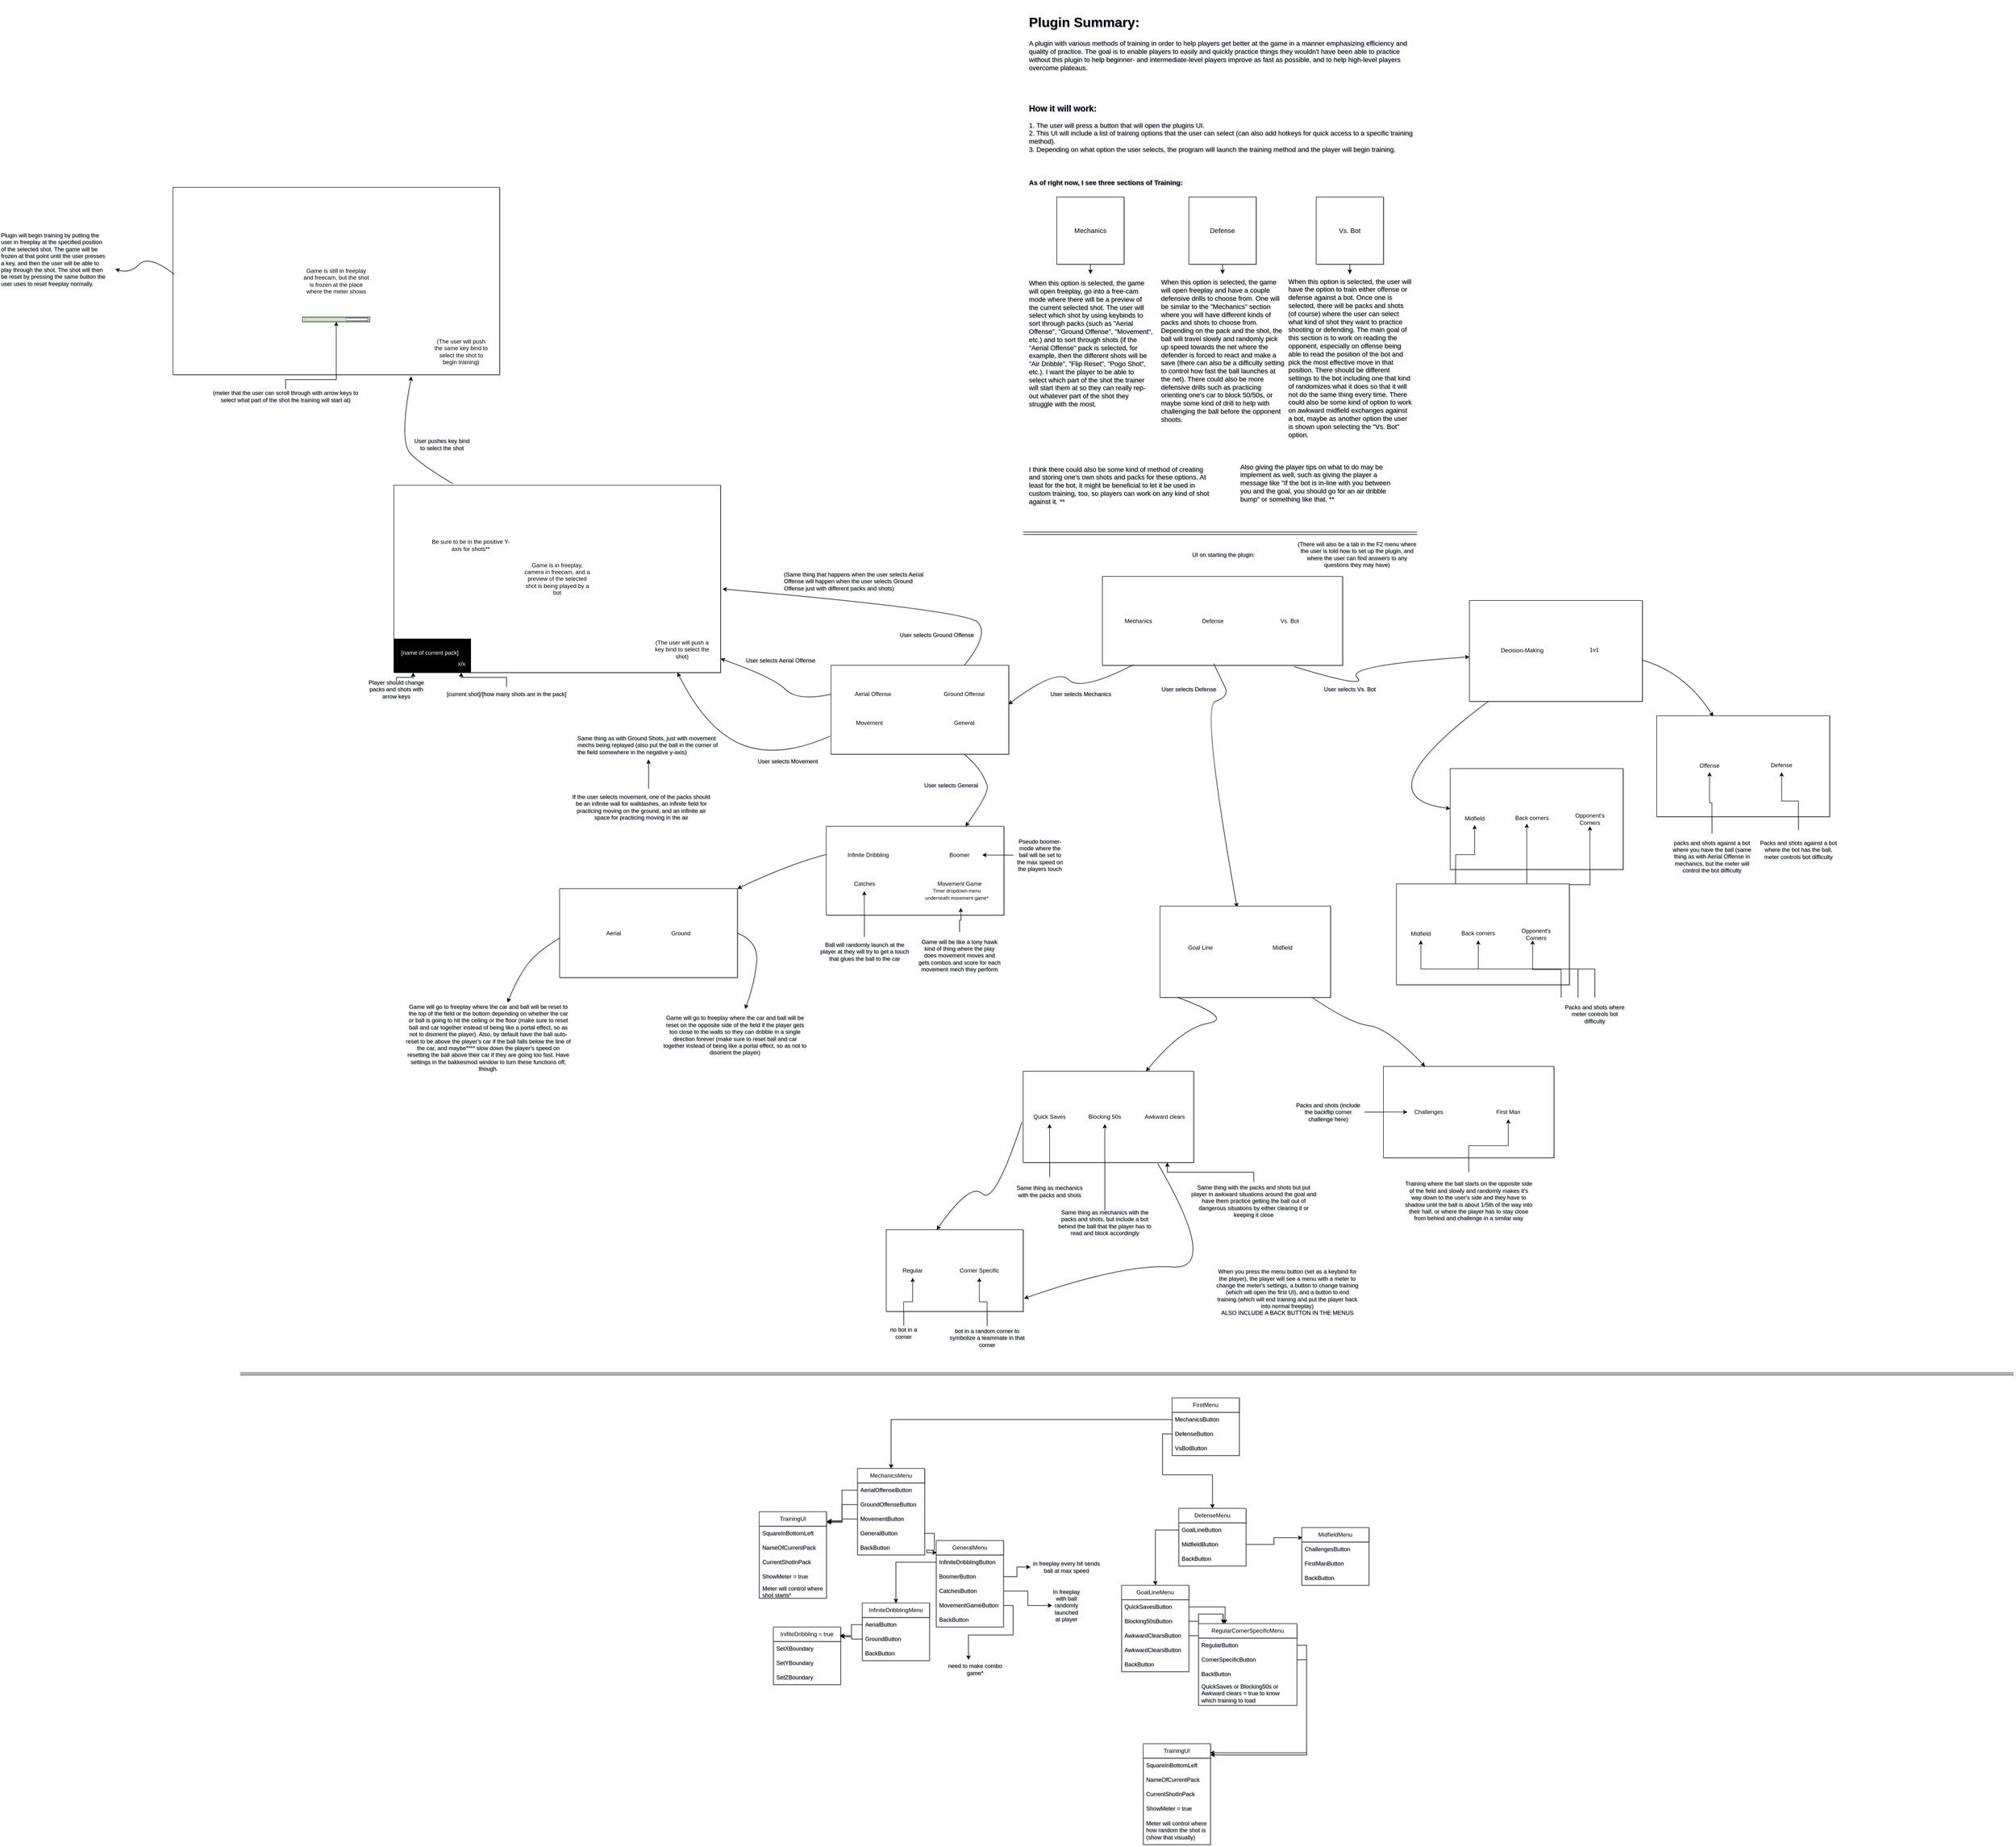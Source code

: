 <mxfile version="26.1.3">
  <diagram id="C5RBs43oDa-KdzZeNtuy" name="Page-1">
    <mxGraphModel dx="3794" dy="713" grid="1" gridSize="10" guides="1" tooltips="1" connect="1" arrows="1" fold="1" page="1" pageScale="1" pageWidth="827" pageHeight="1169" background="none" math="0" shadow="1">
      <root>
        <mxCell id="WIyWlLk6GJQsqaUBKTNV-0" />
        <mxCell id="WIyWlLk6GJQsqaUBKTNV-1" parent="WIyWlLk6GJQsqaUBKTNV-0" />
        <mxCell id="lpIHTe9n_QiTVo1zmnq9-0" value="&lt;h1&gt;Plugin Summary:&lt;/h1&gt;&lt;div&gt;A plugin with various methods of training in order to help players get better at the game in a manner emphasizing efficiency and quality of practice. The goal is to enable players to easily and quickly practice things they wouldn&#39;t have been able to practice without this plugin to help beginner- and intermediate-level players improve as fast as possible, and to help high-level players overcome plateaus.&amp;nbsp;&lt;/div&gt;" style="text;strokeColor=none;align=left;fillColor=none;html=1;verticalAlign=middle;whiteSpace=wrap;rounded=0;fontSize=14;" parent="WIyWlLk6GJQsqaUBKTNV-1" vertex="1">
          <mxGeometry x="10" width="810" height="160" as="geometry" />
        </mxCell>
        <mxCell id="lpIHTe9n_QiTVo1zmnq9-1" value="&lt;h2&gt;How it will work:&lt;/h2&gt;&lt;div&gt;&lt;font style=&quot;font-size: 14px;&quot;&gt;1. The user will press a button that will open the plugins UI.&amp;nbsp;&lt;/font&gt;&lt;/div&gt;&lt;div&gt;&lt;font style=&quot;font-size: 14px;&quot;&gt;2. This UI will include a list of training options that the user can select (can also add hotkeys for quick access to a specific training method).&lt;/font&gt;&lt;/div&gt;&lt;div&gt;&lt;font style=&quot;font-size: 14px;&quot;&gt;3. Depending on what option the user selects, the program will launch the training method and the player will begin training.&lt;/font&gt;&lt;/div&gt;" style="text;strokeColor=none;align=left;fillColor=none;html=1;verticalAlign=middle;whiteSpace=wrap;rounded=0;" parent="WIyWlLk6GJQsqaUBKTNV-1" vertex="1">
          <mxGeometry x="10" y="190" width="810" height="140" as="geometry" />
        </mxCell>
        <mxCell id="lpIHTe9n_QiTVo1zmnq9-2" value="&lt;h3&gt;As of right now, I see three sections of Training:&lt;/h3&gt;" style="text;strokeColor=none;align=left;fillColor=none;html=1;verticalAlign=middle;whiteSpace=wrap;rounded=0;" parent="WIyWlLk6GJQsqaUBKTNV-1" vertex="1">
          <mxGeometry x="10" y="370" width="810" height="20" as="geometry" />
        </mxCell>
        <mxCell id="NtfWf_5tjgvaC1n1LbXH-0" value="" style="whiteSpace=wrap;html=1;aspect=fixed;" parent="WIyWlLk6GJQsqaUBKTNV-1" vertex="1">
          <mxGeometry x="70" y="410" width="140" height="140" as="geometry" />
        </mxCell>
        <mxCell id="NtfWf_5tjgvaC1n1LbXH-5" value="&lt;span style=&quot;font-size: 14px;&quot;&gt;Mechanics&lt;/span&gt;" style="text;strokeColor=none;align=center;fillColor=none;html=1;verticalAlign=middle;whiteSpace=wrap;rounded=0;" parent="WIyWlLk6GJQsqaUBKTNV-1" vertex="1">
          <mxGeometry x="70" y="410" width="140" height="140" as="geometry" />
        </mxCell>
        <mxCell id="NtfWf_5tjgvaC1n1LbXH-7" value="" style="whiteSpace=wrap;html=1;aspect=fixed;" parent="WIyWlLk6GJQsqaUBKTNV-1" vertex="1">
          <mxGeometry x="610" y="410" width="140" height="140" as="geometry" />
        </mxCell>
        <mxCell id="NtfWf_5tjgvaC1n1LbXH-8" value="" style="whiteSpace=wrap;html=1;aspect=fixed;" parent="WIyWlLk6GJQsqaUBKTNV-1" vertex="1">
          <mxGeometry x="345" y="410" width="140" height="140" as="geometry" />
        </mxCell>
        <mxCell id="NtfWf_5tjgvaC1n1LbXH-16" value="" style="edgeStyle=orthogonalEdgeStyle;rounded=0;orthogonalLoop=1;jettySize=auto;html=1;" parent="WIyWlLk6GJQsqaUBKTNV-1" source="NtfWf_5tjgvaC1n1LbXH-9" target="NtfWf_5tjgvaC1n1LbXH-13" edge="1">
          <mxGeometry relative="1" as="geometry" />
        </mxCell>
        <mxCell id="NtfWf_5tjgvaC1n1LbXH-9" value="&lt;span style=&quot;font-size: 14px;&quot;&gt;Defense&lt;/span&gt;" style="text;strokeColor=none;align=center;fillColor=none;html=1;verticalAlign=middle;whiteSpace=wrap;rounded=0;" parent="WIyWlLk6GJQsqaUBKTNV-1" vertex="1">
          <mxGeometry x="345" y="410" width="140" height="140" as="geometry" />
        </mxCell>
        <mxCell id="NtfWf_5tjgvaC1n1LbXH-15" value="" style="edgeStyle=orthogonalEdgeStyle;rounded=0;orthogonalLoop=1;jettySize=auto;html=1;" parent="WIyWlLk6GJQsqaUBKTNV-1" source="NtfWf_5tjgvaC1n1LbXH-10" target="NtfWf_5tjgvaC1n1LbXH-14" edge="1">
          <mxGeometry relative="1" as="geometry" />
        </mxCell>
        <mxCell id="NtfWf_5tjgvaC1n1LbXH-10" value="&lt;span style=&quot;font-size: 14px;&quot;&gt;Vs. Bot&lt;/span&gt;" style="text;strokeColor=none;align=center;fillColor=none;html=1;verticalAlign=middle;whiteSpace=wrap;rounded=0;" parent="WIyWlLk6GJQsqaUBKTNV-1" vertex="1">
          <mxGeometry x="610" y="410" width="140" height="140" as="geometry" />
        </mxCell>
        <mxCell id="NtfWf_5tjgvaC1n1LbXH-11" value="" style="endArrow=classic;html=1;rounded=0;exitX=0.5;exitY=1;exitDx=0;exitDy=0;entryX=0.5;entryY=0;entryDx=0;entryDy=0;" parent="WIyWlLk6GJQsqaUBKTNV-1" source="NtfWf_5tjgvaC1n1LbXH-5" target="NtfWf_5tjgvaC1n1LbXH-12" edge="1">
          <mxGeometry width="50" height="50" relative="1" as="geometry">
            <mxPoint x="140" y="560" as="sourcePoint" />
            <mxPoint x="140" y="620" as="targetPoint" />
          </mxGeometry>
        </mxCell>
        <mxCell id="NtfWf_5tjgvaC1n1LbXH-12" value="&lt;span style=&quot;font-size: 14px;&quot;&gt;When this option is selected, the game will open freeplay, go into a free-cam mode where there will be a preview of the current selected shot. The user will select which shot by using keybinds to sort through packs (such as &quot;Aerial Offense&quot;, &quot;Ground Offense&quot;, &quot;Movement&quot;, etc.) and to sort through shots (if the &quot;Aerial Offense&quot; pack is selected, for example, then the different shots will be &quot;Air Dribble&quot;, &quot;Flip Reset&quot;, &quot;Pogo Shot&quot;, etc.). I want the player to be able to select which part of the shot the trainer will start them at so they can really rep-out whatever part of the shot they struggle with the most.&lt;/span&gt;" style="text;strokeColor=none;align=left;fillColor=none;html=1;verticalAlign=middle;whiteSpace=wrap;rounded=0;" parent="WIyWlLk6GJQsqaUBKTNV-1" vertex="1">
          <mxGeometry x="10" y="570" width="260" height="290" as="geometry" />
        </mxCell>
        <mxCell id="NtfWf_5tjgvaC1n1LbXH-13" value="&lt;span style=&quot;font-size: 14px;&quot;&gt;When this option is selected, the game will open freeplay and have a couple defensive drills to choose from. One will be similar to the &quot;Mechanics&quot; section where you will have different kinds of packs and shots to choose from. Depending on the pack and the shot, the ball will travel slowly and randomly pick up speed towards the net where the defender is forced to react and make a save (there can also be a difficulty setting to control how fast the ball launches at the net). There could also be more defensive drills such as practicing orienting one&#39;s car to block 50/50s, or maybe some kind of drill to help with challenging the ball before the opponent shoots.&lt;/span&gt;" style="text;strokeColor=none;align=left;fillColor=none;html=1;verticalAlign=middle;whiteSpace=wrap;rounded=0;" parent="WIyWlLk6GJQsqaUBKTNV-1" vertex="1">
          <mxGeometry x="285" y="570" width="260" height="320" as="geometry" />
        </mxCell>
        <mxCell id="NtfWf_5tjgvaC1n1LbXH-14" value="&lt;span style=&quot;font-size: 14px;&quot;&gt;When this option is selected, the user will have the option to train either offense or defense against a bot. Once one is selected, there will be packs and shots (of course) where the user can select what kind of shot they want to practice shooting or defending. The main goal of this section is to work on reading the opponent, especially on offense being able to read the position of the bot and pick the most effective move in that position. There should be different settings to the bot including one that kind of randomizes what it does so that it will not do the same thing every time. There could also be some kind of option to work on awkward midfield exchanges against a bot, maybe as another option the user is shown upon selecting the &quot;Vs. Bot&quot; option.&lt;/span&gt;" style="text;strokeColor=none;align=left;fillColor=none;html=1;verticalAlign=middle;whiteSpace=wrap;rounded=0;" parent="WIyWlLk6GJQsqaUBKTNV-1" vertex="1">
          <mxGeometry x="550" y="570" width="260" height="350" as="geometry" />
        </mxCell>
        <mxCell id="NtfWf_5tjgvaC1n1LbXH-17" value="&lt;font style=&quot;font-size: 14px;&quot;&gt;I think there could also be some kind of method of creating and storing one&#39;s own shots and packs for these options. At least for the bot, it might be beneficial to let it be used in custom training, too, so players can work on any kind of shot against it. **&lt;/font&gt;" style="text;strokeColor=none;align=left;fillColor=none;html=1;verticalAlign=middle;whiteSpace=wrap;rounded=0;" parent="WIyWlLk6GJQsqaUBKTNV-1" vertex="1">
          <mxGeometry x="10" y="960" width="380" height="100" as="geometry" />
        </mxCell>
        <mxCell id="NtfWf_5tjgvaC1n1LbXH-18" value="&lt;font style=&quot;font-size: 14px;&quot;&gt;Also giving the player tips on what to do may be implement as well, such as giving the player a message like &quot;If the bot is in-line with you between you and the goal, you should go for an air dribble bump&quot; or something like that. **&lt;/font&gt;" style="text;strokeColor=none;align=left;fillColor=none;html=1;verticalAlign=middle;whiteSpace=wrap;rounded=0;" parent="WIyWlLk6GJQsqaUBKTNV-1" vertex="1">
          <mxGeometry x="450" y="960" width="330" height="90" as="geometry" />
        </mxCell>
        <mxCell id="P54RQN-FXaDtzdC64u8D-3" value="" style="shape=link;html=1;rounded=0;width=5;" parent="WIyWlLk6GJQsqaUBKTNV-1" edge="1">
          <mxGeometry width="100" relative="1" as="geometry">
            <mxPoint y="1110" as="sourcePoint" />
            <mxPoint x="820" y="1110" as="targetPoint" />
          </mxGeometry>
        </mxCell>
        <mxCell id="P54RQN-FXaDtzdC64u8D-4" value="UI on starting the plugin:" style="text;html=1;align=left;verticalAlign=middle;whiteSpace=wrap;rounded=0;" parent="WIyWlLk6GJQsqaUBKTNV-1" vertex="1">
          <mxGeometry x="350" y="1100" width="210" height="110" as="geometry" />
        </mxCell>
        <mxCell id="P54RQN-FXaDtzdC64u8D-6" value="" style="rounded=0;whiteSpace=wrap;html=1;" parent="WIyWlLk6GJQsqaUBKTNV-1" vertex="1">
          <mxGeometry x="165" y="1200" width="500" height="185" as="geometry" />
        </mxCell>
        <mxCell id="P54RQN-FXaDtzdC64u8D-7" value="Mechanics" style="text;strokeColor=none;align=center;fillColor=none;html=1;verticalAlign=middle;whiteSpace=wrap;rounded=0;" parent="WIyWlLk6GJQsqaUBKTNV-1" vertex="1">
          <mxGeometry x="210" y="1277.5" width="60" height="30" as="geometry" />
        </mxCell>
        <mxCell id="P54RQN-FXaDtzdC64u8D-8" value="Defense" style="text;strokeColor=none;align=center;fillColor=none;html=1;verticalAlign=middle;whiteSpace=wrap;rounded=0;" parent="WIyWlLk6GJQsqaUBKTNV-1" vertex="1">
          <mxGeometry x="365" y="1277.5" width="60" height="30" as="geometry" />
        </mxCell>
        <mxCell id="P54RQN-FXaDtzdC64u8D-9" value="Vs. Bot" style="text;strokeColor=none;align=center;fillColor=none;html=1;verticalAlign=middle;whiteSpace=wrap;rounded=0;" parent="WIyWlLk6GJQsqaUBKTNV-1" vertex="1">
          <mxGeometry x="525" y="1277.5" width="60" height="30" as="geometry" />
        </mxCell>
        <mxCell id="P54RQN-FXaDtzdC64u8D-10" value="" style="curved=1;endArrow=classic;html=1;rounded=0;exitX=0.13;exitY=0.992;exitDx=0;exitDy=0;exitPerimeter=0;entryX=0.999;entryY=0.438;entryDx=0;entryDy=0;entryPerimeter=0;" parent="WIyWlLk6GJQsqaUBKTNV-1" source="P54RQN-FXaDtzdC64u8D-6" target="P54RQN-FXaDtzdC64u8D-21" edge="1">
          <mxGeometry width="50" height="50" relative="1" as="geometry">
            <mxPoint x="70" y="1440" as="sourcePoint" />
            <mxPoint x="-20" y="1410" as="targetPoint" />
            <Array as="points">
              <mxPoint x="120" y="1440" />
              <mxPoint x="70" y="1390" />
            </Array>
          </mxGeometry>
        </mxCell>
        <mxCell id="P54RQN-FXaDtzdC64u8D-11" value="User selects Mechanics" style="text;strokeColor=none;align=center;fillColor=none;html=1;verticalAlign=middle;whiteSpace=wrap;rounded=0;" parent="WIyWlLk6GJQsqaUBKTNV-1" vertex="1">
          <mxGeometry x="50" y="1430" width="140" height="30" as="geometry" />
        </mxCell>
        <mxCell id="P54RQN-FXaDtzdC64u8D-14" value="" style="curved=1;endArrow=classic;html=1;rounded=0;exitX=0.798;exitY=1.014;exitDx=0;exitDy=0;exitPerimeter=0;" parent="WIyWlLk6GJQsqaUBKTNV-1" source="P54RQN-FXaDtzdC64u8D-6" edge="1" target="P54RQN-FXaDtzdC64u8D-112">
          <mxGeometry width="50" height="50" relative="1" as="geometry">
            <mxPoint x="670" y="1435" as="sourcePoint" />
            <mxPoint x="810" y="1440" as="targetPoint" />
            <Array as="points">
              <mxPoint x="720" y="1435" />
              <mxPoint x="670" y="1385" />
            </Array>
          </mxGeometry>
        </mxCell>
        <mxCell id="P54RQN-FXaDtzdC64u8D-16" value="User selects Vs. Bot" style="text;strokeColor=none;align=center;fillColor=none;html=1;verticalAlign=middle;whiteSpace=wrap;rounded=0;" parent="WIyWlLk6GJQsqaUBKTNV-1" vertex="1">
          <mxGeometry x="610" y="1420" width="140" height="30" as="geometry" />
        </mxCell>
        <mxCell id="P54RQN-FXaDtzdC64u8D-18" value="User selects Defense" style="text;strokeColor=none;align=center;fillColor=none;html=1;verticalAlign=middle;whiteSpace=wrap;rounded=0;" parent="WIyWlLk6GJQsqaUBKTNV-1" vertex="1">
          <mxGeometry x="265" y="1420" width="160" height="30" as="geometry" />
        </mxCell>
        <mxCell id="P54RQN-FXaDtzdC64u8D-19" value="" style="curved=1;endArrow=classic;html=1;rounded=0;exitX=0.463;exitY=0.979;exitDx=0;exitDy=0;exitPerimeter=0;entryX=0.451;entryY=0.013;entryDx=0;entryDy=0;entryPerimeter=0;" parent="WIyWlLk6GJQsqaUBKTNV-1" source="P54RQN-FXaDtzdC64u8D-6" edge="1" target="mBLd0ddWUubjFedc6ZzN-7">
          <mxGeometry width="50" height="50" relative="1" as="geometry">
            <mxPoint x="470" y="1530" as="sourcePoint" />
            <mxPoint x="370" y="1500" as="targetPoint" />
            <Array as="points">
              <mxPoint x="410" y="1410" />
              <mxPoint x="430" y="1450" />
              <mxPoint x="370" y="1470" />
            </Array>
          </mxGeometry>
        </mxCell>
        <mxCell id="P54RQN-FXaDtzdC64u8D-21" value="" style="rounded=0;whiteSpace=wrap;html=1;" parent="WIyWlLk6GJQsqaUBKTNV-1" vertex="1">
          <mxGeometry x="-400" y="1385" width="370" height="185" as="geometry" />
        </mxCell>
        <mxCell id="P54RQN-FXaDtzdC64u8D-22" value="Movement" style="text;strokeColor=none;align=center;fillColor=none;html=1;verticalAlign=middle;whiteSpace=wrap;rounded=0;" parent="WIyWlLk6GJQsqaUBKTNV-1" vertex="1">
          <mxGeometry x="-350" y="1490" width="60" height="30" as="geometry" />
        </mxCell>
        <mxCell id="P54RQN-FXaDtzdC64u8D-23" value="Aerial Offense" style="text;strokeColor=none;align=center;fillColor=none;html=1;verticalAlign=middle;whiteSpace=wrap;rounded=0;" parent="WIyWlLk6GJQsqaUBKTNV-1" vertex="1">
          <mxGeometry x="-360" y="1430" width="95" height="30" as="geometry" />
        </mxCell>
        <mxCell id="P54RQN-FXaDtzdC64u8D-24" value="Ground Offense" style="text;strokeColor=none;align=center;fillColor=none;html=1;verticalAlign=middle;whiteSpace=wrap;rounded=0;" parent="WIyWlLk6GJQsqaUBKTNV-1" vertex="1">
          <mxGeometry x="-170" y="1430" width="95" height="30" as="geometry" />
        </mxCell>
        <mxCell id="P54RQN-FXaDtzdC64u8D-25" value="General" style="text;strokeColor=none;align=center;fillColor=none;html=1;verticalAlign=middle;whiteSpace=wrap;rounded=0;" parent="WIyWlLk6GJQsqaUBKTNV-1" vertex="1">
          <mxGeometry x="-170" y="1490" width="95" height="30" as="geometry" />
        </mxCell>
        <mxCell id="P54RQN-FXaDtzdC64u8D-27" value="" style="curved=1;endArrow=classic;html=1;rounded=0;exitX=0;exitY=0.325;exitDx=0;exitDy=0;exitPerimeter=0;entryX=1;entryY=0.926;entryDx=0;entryDy=0;entryPerimeter=0;" parent="WIyWlLk6GJQsqaUBKTNV-1" source="P54RQN-FXaDtzdC64u8D-21" target="P54RQN-FXaDtzdC64u8D-36" edge="1">
          <mxGeometry width="50" height="50" relative="1" as="geometry">
            <mxPoint x="-520" y="1460" as="sourcePoint" />
            <mxPoint x="-630" y="1370" as="targetPoint" />
            <Array as="points">
              <mxPoint x="-470" y="1460" />
              <mxPoint x="-520" y="1410" />
            </Array>
          </mxGeometry>
        </mxCell>
        <mxCell id="P54RQN-FXaDtzdC64u8D-28" value="" style="curved=1;endArrow=classic;html=1;rounded=0;exitX=-0.006;exitY=0.797;exitDx=0;exitDy=0;exitPerimeter=0;entryX=0.868;entryY=1;entryDx=0;entryDy=0;entryPerimeter=0;" parent="WIyWlLk6GJQsqaUBKTNV-1" source="P54RQN-FXaDtzdC64u8D-21" target="P54RQN-FXaDtzdC64u8D-36" edge="1">
          <mxGeometry width="50" height="50" relative="1" as="geometry">
            <mxPoint x="-540" y="1620" as="sourcePoint" />
            <mxPoint x="-580" y="1660" as="targetPoint" />
            <Array as="points">
              <mxPoint x="-510" y="1580" />
              <mxPoint x="-660" y="1520" />
            </Array>
          </mxGeometry>
        </mxCell>
        <mxCell id="P54RQN-FXaDtzdC64u8D-29" value="" style="curved=1;endArrow=classic;html=1;rounded=0;exitX=0.75;exitY=0;exitDx=0;exitDy=0;entryX=1.006;entryY=0.554;entryDx=0;entryDy=0;entryPerimeter=0;" parent="WIyWlLk6GJQsqaUBKTNV-1" source="P54RQN-FXaDtzdC64u8D-21" target="P54RQN-FXaDtzdC64u8D-36" edge="1">
          <mxGeometry width="50" height="50" relative="1" as="geometry">
            <mxPoint x="-120" y="1320" as="sourcePoint" />
            <mxPoint x="-560" y="1260" as="targetPoint" />
            <Array as="points">
              <mxPoint x="-70" y="1320" />
              <mxPoint x="-120" y="1270" />
            </Array>
          </mxGeometry>
        </mxCell>
        <mxCell id="P54RQN-FXaDtzdC64u8D-30" value="" style="curved=1;endArrow=classic;html=1;rounded=0;exitX=0.75;exitY=1;exitDx=0;exitDy=0;" parent="WIyWlLk6GJQsqaUBKTNV-1" source="P54RQN-FXaDtzdC64u8D-21" edge="1">
          <mxGeometry width="50" height="50" relative="1" as="geometry">
            <mxPoint x="-60" y="1660" as="sourcePoint" />
            <mxPoint x="-120" y="1720" as="targetPoint" />
            <Array as="points">
              <mxPoint x="-100" y="1590" />
              <mxPoint x="-80" y="1620" />
              <mxPoint x="-70" y="1650" />
            </Array>
          </mxGeometry>
        </mxCell>
        <mxCell id="P54RQN-FXaDtzdC64u8D-31" value="User selects General" style="text;strokeColor=none;align=center;fillColor=none;html=1;verticalAlign=middle;whiteSpace=wrap;rounded=0;" parent="WIyWlLk6GJQsqaUBKTNV-1" vertex="1">
          <mxGeometry x="-220" y="1620" width="140" height="30" as="geometry" />
        </mxCell>
        <mxCell id="P54RQN-FXaDtzdC64u8D-32" value="User selects Ground Offense" style="text;strokeColor=none;align=center;fillColor=none;html=1;verticalAlign=middle;whiteSpace=wrap;rounded=0;" parent="WIyWlLk6GJQsqaUBKTNV-1" vertex="1">
          <mxGeometry x="-265" y="1307" width="170" height="30" as="geometry" />
        </mxCell>
        <mxCell id="P54RQN-FXaDtzdC64u8D-33" value="User selects Aerial Offense" style="text;strokeColor=none;align=center;fillColor=none;html=1;verticalAlign=middle;whiteSpace=wrap;rounded=0;" parent="WIyWlLk6GJQsqaUBKTNV-1" vertex="1">
          <mxGeometry x="-580" y="1360" width="150" height="30" as="geometry" />
        </mxCell>
        <mxCell id="P54RQN-FXaDtzdC64u8D-34" value="User selects Movement" style="text;strokeColor=none;align=center;fillColor=none;html=1;verticalAlign=middle;whiteSpace=wrap;rounded=0;" parent="WIyWlLk6GJQsqaUBKTNV-1" vertex="1">
          <mxGeometry x="-560" y="1570" width="140" height="30" as="geometry" />
        </mxCell>
        <mxCell id="P54RQN-FXaDtzdC64u8D-36" value="" style="rounded=0;whiteSpace=wrap;html=1;" parent="WIyWlLk6GJQsqaUBKTNV-1" vertex="1">
          <mxGeometry x="-1310" y="1010" width="680" height="390" as="geometry" />
        </mxCell>
        <mxCell id="P54RQN-FXaDtzdC64u8D-37" value="Game is in freeplay, camera in freecam, and a preview of the selected shot is being played by a bot" style="text;html=1;align=center;verticalAlign=middle;whiteSpace=wrap;rounded=0;" parent="WIyWlLk6GJQsqaUBKTNV-1" vertex="1">
          <mxGeometry x="-1040" y="1160" width="140" height="90" as="geometry" />
        </mxCell>
        <mxCell id="P54RQN-FXaDtzdC64u8D-40" value="" style="rounded=0;whiteSpace=wrap;html=1;fillColor=#000000;" parent="WIyWlLk6GJQsqaUBKTNV-1" vertex="1">
          <mxGeometry x="-1310" y="1330" width="160" height="70" as="geometry" />
        </mxCell>
        <mxCell id="P54RQN-FXaDtzdC64u8D-41" value="&lt;font style=&quot;color: rgb(255, 255, 255);&quot;&gt;[name of current pack]&lt;/font&gt;" style="text;html=1;align=center;verticalAlign=middle;whiteSpace=wrap;rounded=0;" parent="WIyWlLk6GJQsqaUBKTNV-1" vertex="1">
          <mxGeometry x="-1300" y="1344" width="130" height="30" as="geometry" />
        </mxCell>
        <mxCell id="P54RQN-FXaDtzdC64u8D-44" value="(There will also be a tab in the F2 menu where the user is told how to set up the plugin, and where the user can find answers to any questions they may have)" style="text;strokeColor=none;align=center;fillColor=none;html=1;verticalAlign=middle;whiteSpace=wrap;rounded=0;" parent="WIyWlLk6GJQsqaUBKTNV-1" vertex="1">
          <mxGeometry x="570" y="1139" width="250" height="30" as="geometry" />
        </mxCell>
        <mxCell id="P54RQN-FXaDtzdC64u8D-45" value="&lt;font style=&quot;color: rgb(255, 255, 255);&quot;&gt;x/x&lt;/font&gt;" style="text;strokeColor=none;align=center;fillColor=none;html=1;verticalAlign=middle;whiteSpace=wrap;rounded=0;" parent="WIyWlLk6GJQsqaUBKTNV-1" vertex="1">
          <mxGeometry x="-1199" y="1367" width="60" height="30" as="geometry" />
        </mxCell>
        <mxCell id="P54RQN-FXaDtzdC64u8D-47" value="" style="edgeStyle=orthogonalEdgeStyle;rounded=0;orthogonalLoop=1;jettySize=auto;html=1;" parent="WIyWlLk6GJQsqaUBKTNV-1" source="P54RQN-FXaDtzdC64u8D-46" target="P54RQN-FXaDtzdC64u8D-36" edge="1">
          <mxGeometry relative="1" as="geometry">
            <Array as="points">
              <mxPoint x="-1075" y="1410" />
              <mxPoint x="-1170" y="1410" />
            </Array>
          </mxGeometry>
        </mxCell>
        <mxCell id="P54RQN-FXaDtzdC64u8D-46" value="[current shot]/[how many shots are in the pack]" style="text;strokeColor=none;align=center;fillColor=none;html=1;verticalAlign=middle;whiteSpace=wrap;rounded=0;" parent="WIyWlLk6GJQsqaUBKTNV-1" vertex="1">
          <mxGeometry x="-1230" y="1430" width="309" height="30" as="geometry" />
        </mxCell>
        <mxCell id="P54RQN-FXaDtzdC64u8D-49" value="" style="edgeStyle=orthogonalEdgeStyle;rounded=0;orthogonalLoop=1;jettySize=auto;html=1;entryX=0.25;entryY=1;entryDx=0;entryDy=0;" parent="WIyWlLk6GJQsqaUBKTNV-1" source="P54RQN-FXaDtzdC64u8D-48" target="P54RQN-FXaDtzdC64u8D-40" edge="1">
          <mxGeometry relative="1" as="geometry">
            <Array as="points">
              <mxPoint x="-1305" y="1410" />
              <mxPoint x="-1270" y="1410" />
            </Array>
          </mxGeometry>
        </mxCell>
        <mxCell id="P54RQN-FXaDtzdC64u8D-48" value="Player should change packs and shots with arrow keys" style="text;strokeColor=none;align=center;fillColor=none;html=1;verticalAlign=middle;whiteSpace=wrap;rounded=0;" parent="WIyWlLk6GJQsqaUBKTNV-1" vertex="1">
          <mxGeometry x="-1370" y="1420" width="130" height="30" as="geometry" />
        </mxCell>
        <mxCell id="P54RQN-FXaDtzdC64u8D-51" value="(The user will push a key bind to select the shot)" style="text;strokeColor=none;align=center;fillColor=none;html=1;verticalAlign=middle;whiteSpace=wrap;rounded=0;" parent="WIyWlLk6GJQsqaUBKTNV-1" vertex="1">
          <mxGeometry x="-770" y="1337" width="120" height="30" as="geometry" />
        </mxCell>
        <mxCell id="P54RQN-FXaDtzdC64u8D-62" value="" style="rounded=0;whiteSpace=wrap;html=1;" parent="WIyWlLk6GJQsqaUBKTNV-1" vertex="1">
          <mxGeometry x="-1770" y="390" width="680" height="390" as="geometry" />
        </mxCell>
        <mxCell id="P54RQN-FXaDtzdC64u8D-63" value="Game is still in freeplay and freecam, but the shot is frozen at the place where the meter shows" style="text;html=1;align=center;verticalAlign=middle;whiteSpace=wrap;rounded=0;" parent="WIyWlLk6GJQsqaUBKTNV-1" vertex="1">
          <mxGeometry x="-1500" y="540" width="140" height="90" as="geometry" />
        </mxCell>
        <mxCell id="P54RQN-FXaDtzdC64u8D-67" value="" style="edgeStyle=orthogonalEdgeStyle;rounded=0;orthogonalLoop=1;jettySize=auto;html=1;entryX=0.5;entryY=1;entryDx=0;entryDy=0;" parent="WIyWlLk6GJQsqaUBKTNV-1" source="P54RQN-FXaDtzdC64u8D-68" target="P54RQN-FXaDtzdC64u8D-72" edge="1">
          <mxGeometry relative="1" as="geometry">
            <Array as="points">
              <mxPoint x="-1535" y="790" />
              <mxPoint x="-1430" y="790" />
            </Array>
          </mxGeometry>
        </mxCell>
        <mxCell id="P54RQN-FXaDtzdC64u8D-68" value="(meter that the user can scroll through with arrow keys to select what part of the shot the training will start at)" style="text;strokeColor=none;align=center;fillColor=none;html=1;verticalAlign=middle;whiteSpace=wrap;rounded=0;" parent="WIyWlLk6GJQsqaUBKTNV-1" vertex="1">
          <mxGeometry x="-1690" y="810" width="309" height="30" as="geometry" />
        </mxCell>
        <mxCell id="P54RQN-FXaDtzdC64u8D-71" value="(The user will push the same key bind to select the shot to begin training)" style="text;strokeColor=none;align=center;fillColor=none;html=1;verticalAlign=middle;whiteSpace=wrap;rounded=0;" parent="WIyWlLk6GJQsqaUBKTNV-1" vertex="1">
          <mxGeometry x="-1230" y="717" width="120" height="30" as="geometry" />
        </mxCell>
        <mxCell id="P54RQN-FXaDtzdC64u8D-72" value="" style="rounded=0;whiteSpace=wrap;html=1;" parent="WIyWlLk6GJQsqaUBKTNV-1" vertex="1">
          <mxGeometry x="-1500" y="660" width="140" height="10" as="geometry" />
        </mxCell>
        <mxCell id="P54RQN-FXaDtzdC64u8D-74" value="" style="rounded=0;whiteSpace=wrap;html=1;" parent="WIyWlLk6GJQsqaUBKTNV-1" vertex="1">
          <mxGeometry x="-1496" y="662" width="132" height="6" as="geometry" />
        </mxCell>
        <mxCell id="P54RQN-FXaDtzdC64u8D-75" value="" style="rounded=0;whiteSpace=wrap;html=1;fillColor=#d5e8d4;strokeColor=#82b366;" parent="WIyWlLk6GJQsqaUBKTNV-1" vertex="1">
          <mxGeometry x="-1496" y="662" width="86" height="6" as="geometry" />
        </mxCell>
        <mxCell id="P54RQN-FXaDtzdC64u8D-76" value="" style="curved=1;endArrow=classic;html=1;rounded=0;exitX=0.18;exitY=-0.009;exitDx=0;exitDy=0;exitPerimeter=0;entryX=0.73;entryY=1.009;entryDx=0;entryDy=0;entryPerimeter=0;" parent="WIyWlLk6GJQsqaUBKTNV-1" source="P54RQN-FXaDtzdC64u8D-36" target="P54RQN-FXaDtzdC64u8D-62" edge="1">
          <mxGeometry width="50" height="50" relative="1" as="geometry">
            <mxPoint x="-1300" y="970" as="sourcePoint" />
            <mxPoint x="-1250" y="920" as="targetPoint" />
            <Array as="points">
              <mxPoint x="-1250" y="970" />
              <mxPoint x="-1300" y="920" />
            </Array>
          </mxGeometry>
        </mxCell>
        <mxCell id="P54RQN-FXaDtzdC64u8D-77" value="User pushes key bind to select the shot" style="text;strokeColor=none;align=center;fillColor=none;html=1;verticalAlign=middle;whiteSpace=wrap;rounded=0;" parent="WIyWlLk6GJQsqaUBKTNV-1" vertex="1">
          <mxGeometry x="-1270" y="910" width="120" height="30" as="geometry" />
        </mxCell>
        <mxCell id="P54RQN-FXaDtzdC64u8D-78" value="Plugin will begin training by putting the user in freeplay at the specified position of the selected shot. The game will be frozen at that point until the user presses a key, and then the user will be able to play through the shot. The shot will then be reset by pressing the same button the user uses to reset freeplay normally." style="text;strokeColor=none;align=left;fillColor=none;html=1;verticalAlign=middle;whiteSpace=wrap;rounded=0;" parent="WIyWlLk6GJQsqaUBKTNV-1" vertex="1">
          <mxGeometry x="-2130" y="470" width="220" height="140" as="geometry" />
        </mxCell>
        <mxCell id="P54RQN-FXaDtzdC64u8D-79" value="" style="curved=1;endArrow=classic;html=1;rounded=0;exitX=0.005;exitY=0.465;exitDx=0;exitDy=0;exitPerimeter=0;" parent="WIyWlLk6GJQsqaUBKTNV-1" source="P54RQN-FXaDtzdC64u8D-62" edge="1">
          <mxGeometry width="50" height="50" relative="1" as="geometry">
            <mxPoint x="-1870" y="530" as="sourcePoint" />
            <mxPoint x="-1890" y="560" as="targetPoint" />
            <Array as="points">
              <mxPoint x="-1820" y="530" />
              <mxPoint x="-1860" y="570" />
            </Array>
          </mxGeometry>
        </mxCell>
        <mxCell id="P54RQN-FXaDtzdC64u8D-80" value="(Same thing that happens when the user selects Aerial Offense will happen when the user selects Ground Offense just with different packs and shots)" style="text;html=1;align=left;verticalAlign=middle;whiteSpace=wrap;rounded=0;" parent="WIyWlLk6GJQsqaUBKTNV-1" vertex="1">
          <mxGeometry x="-500" y="1149" width="300" height="121" as="geometry" />
        </mxCell>
        <mxCell id="P54RQN-FXaDtzdC64u8D-82" value="Same thing as with Ground Shots, just with movement mechs being replayed (also put the ball in the corner of the field somewhere in the negative y-axis)" style="text;html=1;align=left;verticalAlign=middle;whiteSpace=wrap;rounded=0;" parent="WIyWlLk6GJQsqaUBKTNV-1" vertex="1">
          <mxGeometry x="-930" y="1520" width="300" height="61" as="geometry" />
        </mxCell>
        <mxCell id="P54RQN-FXaDtzdC64u8D-83" value="Be sure to be in the positive Y-axis for shots**" style="text;strokeColor=none;align=center;fillColor=none;html=1;verticalAlign=middle;whiteSpace=wrap;rounded=0;" parent="WIyWlLk6GJQsqaUBKTNV-1" vertex="1">
          <mxGeometry x="-1240" y="1100" width="180" height="69" as="geometry" />
        </mxCell>
        <mxCell id="P54RQN-FXaDtzdC64u8D-84" value="" style="rounded=0;whiteSpace=wrap;html=1;" parent="WIyWlLk6GJQsqaUBKTNV-1" vertex="1">
          <mxGeometry x="-410" y="1720" width="370" height="185" as="geometry" />
        </mxCell>
        <mxCell id="P54RQN-FXaDtzdC64u8D-85" value="Catches" style="text;strokeColor=none;align=center;fillColor=none;html=1;verticalAlign=middle;whiteSpace=wrap;rounded=0;" parent="WIyWlLk6GJQsqaUBKTNV-1" vertex="1">
          <mxGeometry x="-360" y="1825" width="60" height="30" as="geometry" />
        </mxCell>
        <mxCell id="P54RQN-FXaDtzdC64u8D-86" value="Infinite Dribbling" style="text;strokeColor=none;align=center;fillColor=none;html=1;verticalAlign=middle;whiteSpace=wrap;rounded=0;" parent="WIyWlLk6GJQsqaUBKTNV-1" vertex="1">
          <mxGeometry x="-370" y="1765" width="95" height="30" as="geometry" />
        </mxCell>
        <mxCell id="P54RQN-FXaDtzdC64u8D-87" value="Boomer" style="text;strokeColor=none;align=center;fillColor=none;html=1;verticalAlign=middle;whiteSpace=wrap;rounded=0;" parent="WIyWlLk6GJQsqaUBKTNV-1" vertex="1">
          <mxGeometry x="-180" y="1765" width="95" height="30" as="geometry" />
        </mxCell>
        <mxCell id="P54RQN-FXaDtzdC64u8D-88" value="Movement Game" style="text;strokeColor=none;align=center;fillColor=none;html=1;verticalAlign=middle;whiteSpace=wrap;rounded=0;" parent="WIyWlLk6GJQsqaUBKTNV-1" vertex="1">
          <mxGeometry x="-180" y="1825" width="95" height="30" as="geometry" />
        </mxCell>
        <mxCell id="P54RQN-FXaDtzdC64u8D-90" value="" style="edgeStyle=orthogonalEdgeStyle;rounded=0;orthogonalLoop=1;jettySize=auto;html=1;exitX=0.552;exitY=0.023;exitDx=0;exitDy=0;exitPerimeter=0;" parent="WIyWlLk6GJQsqaUBKTNV-1" source="P54RQN-FXaDtzdC64u8D-89" target="P54RQN-FXaDtzdC64u8D-82" edge="1">
          <mxGeometry relative="1" as="geometry">
            <Array as="points" />
          </mxGeometry>
        </mxCell>
        <mxCell id="P54RQN-FXaDtzdC64u8D-89" value="If the user selects movement, one of the packs should be an infinite wall for walldashes, an infinite field for practicing moving on the ground, and an infinite air space for practicing moving in the air" style="text;strokeColor=none;align=center;fillColor=none;html=1;verticalAlign=middle;whiteSpace=wrap;rounded=0;" parent="WIyWlLk6GJQsqaUBKTNV-1" vertex="1">
          <mxGeometry x="-940" y="1640" width="290" height="80" as="geometry" />
        </mxCell>
        <mxCell id="P54RQN-FXaDtzdC64u8D-93" value="" style="curved=1;endArrow=classic;html=1;rounded=0;exitX=-0.002;exitY=0.317;exitDx=0;exitDy=0;exitPerimeter=0;entryX=1;entryY=0;entryDx=0;entryDy=0;" parent="WIyWlLk6GJQsqaUBKTNV-1" source="P54RQN-FXaDtzdC64u8D-84" target="P54RQN-FXaDtzdC64u8D-99" edge="1">
          <mxGeometry width="50" height="50" relative="1" as="geometry">
            <mxPoint x="-590" y="1870" as="sourcePoint" />
            <mxPoint x="-600" y="1790" as="targetPoint" />
            <Array as="points">
              <mxPoint x="-490" y="1800" />
            </Array>
          </mxGeometry>
        </mxCell>
        <mxCell id="P54RQN-FXaDtzdC64u8D-99" value="" style="rounded=0;whiteSpace=wrap;html=1;" parent="WIyWlLk6GJQsqaUBKTNV-1" vertex="1">
          <mxGeometry x="-965" y="1850" width="370" height="185" as="geometry" />
        </mxCell>
        <mxCell id="P54RQN-FXaDtzdC64u8D-101" value="Aerial" style="text;strokeColor=none;align=center;fillColor=none;html=1;verticalAlign=middle;whiteSpace=wrap;rounded=0;" parent="WIyWlLk6GJQsqaUBKTNV-1" vertex="1">
          <mxGeometry x="-900" y="1927.5" width="95" height="30" as="geometry" />
        </mxCell>
        <mxCell id="P54RQN-FXaDtzdC64u8D-102" value="Ground" style="text;strokeColor=none;align=center;fillColor=none;html=1;verticalAlign=middle;whiteSpace=wrap;rounded=0;" parent="WIyWlLk6GJQsqaUBKTNV-1" vertex="1">
          <mxGeometry x="-760" y="1927.5" width="95" height="30" as="geometry" />
        </mxCell>
        <mxCell id="P54RQN-FXaDtzdC64u8D-107" value="Game will go to freeplay where the car and ball will be reset on the opposite side of the field if the player gets too close to the walls so they can dribble in a single direction forever (make sure to reset ball and car together instead of being like a portal effect, so as not to disorient the player)" style="text;html=1;align=center;verticalAlign=middle;whiteSpace=wrap;rounded=0;" parent="WIyWlLk6GJQsqaUBKTNV-1" vertex="1">
          <mxGeometry x="-750" y="2100" width="300" height="110" as="geometry" />
        </mxCell>
        <mxCell id="P54RQN-FXaDtzdC64u8D-108" value="" style="curved=1;endArrow=classic;html=1;rounded=0;exitX=0.002;exitY=0.553;exitDx=0;exitDy=0;exitPerimeter=0;entryX=0.615;entryY=-0.025;entryDx=0;entryDy=0;entryPerimeter=0;" parent="WIyWlLk6GJQsqaUBKTNV-1" source="P54RQN-FXaDtzdC64u8D-99" target="P54RQN-FXaDtzdC64u8D-109" edge="1">
          <mxGeometry width="50" height="50" relative="1" as="geometry">
            <mxPoint x="-1070" y="2035" as="sourcePoint" />
            <mxPoint x="-1060" y="2060" as="targetPoint" />
            <Array as="points">
              <mxPoint x="-1010" y="1980" />
              <mxPoint x="-1050" y="2030" />
            </Array>
          </mxGeometry>
        </mxCell>
        <mxCell id="P54RQN-FXaDtzdC64u8D-109" value="Game will go to freeplay where the car and ball will be reset to the top of the field or the bottom depending on whether the car or ball is going to hit the ceiling or the floor (make sure to reset ball and car together instead of being like a portal effect, so as not to disorient the player). Also, by default have the ball auto-reset to be above the player&#39;s car if the ball falls below the line of the car, and maybe**** slow down the player&#39;s speed on resetting the ball above their car if they are going too fast. Have settings in the bakkesmod window to turn these functions off, though." style="text;html=1;align=center;verticalAlign=middle;whiteSpace=wrap;rounded=0;" parent="WIyWlLk6GJQsqaUBKTNV-1" vertex="1">
          <mxGeometry x="-1287" y="2090" width="347" height="140" as="geometry" />
        </mxCell>
        <mxCell id="P54RQN-FXaDtzdC64u8D-111" value="" style="curved=1;endArrow=classic;html=1;rounded=0;exitX=1;exitY=0.5;exitDx=0;exitDy=0;" parent="WIyWlLk6GJQsqaUBKTNV-1" source="P54RQN-FXaDtzdC64u8D-99" target="P54RQN-FXaDtzdC64u8D-107" edge="1">
          <mxGeometry width="50" height="50" relative="1" as="geometry">
            <mxPoint x="-550" y="2070" as="sourcePoint" />
            <mxPoint x="-570" y="2060" as="targetPoint" />
            <Array as="points">
              <mxPoint x="-550" y="1960" />
              <mxPoint x="-560" y="2050" />
            </Array>
          </mxGeometry>
        </mxCell>
        <mxCell id="P54RQN-FXaDtzdC64u8D-112" value="" style="rounded=0;whiteSpace=wrap;html=1;" parent="WIyWlLk6GJQsqaUBKTNV-1" vertex="1">
          <mxGeometry x="929" y="1250" width="360" height="210" as="geometry" />
        </mxCell>
        <mxCell id="P54RQN-FXaDtzdC64u8D-113" value="Decision-Making" style="text;html=1;align=center;verticalAlign=middle;whiteSpace=wrap;rounded=0;" parent="WIyWlLk6GJQsqaUBKTNV-1" vertex="1">
          <mxGeometry x="979" y="1340" width="120" height="27.5" as="geometry" />
        </mxCell>
        <mxCell id="P54RQN-FXaDtzdC64u8D-114" value="1v1" style="text;html=1;align=center;verticalAlign=middle;whiteSpace=wrap;rounded=0;" parent="WIyWlLk6GJQsqaUBKTNV-1" vertex="1">
          <mxGeometry x="1159" y="1337.5" width="60" height="30" as="geometry" />
        </mxCell>
        <mxCell id="P54RQN-FXaDtzdC64u8D-116" value="" style="curved=1;endArrow=classic;html=1;rounded=0;exitX=0.998;exitY=0.59;exitDx=0;exitDy=0;exitPerimeter=0;entryX=0.326;entryY=0.006;entryDx=0;entryDy=0;entryPerimeter=0;" parent="WIyWlLk6GJQsqaUBKTNV-1" source="P54RQN-FXaDtzdC64u8D-112" target="P54RQN-FXaDtzdC64u8D-118" edge="1">
          <mxGeometry width="50" height="50" relative="1" as="geometry">
            <mxPoint x="1309" y="1440" as="sourcePoint" />
            <mxPoint x="1429" y="1490" as="targetPoint" />
            <Array as="points">
              <mxPoint x="1379" y="1400" />
            </Array>
          </mxGeometry>
        </mxCell>
        <mxCell id="P54RQN-FXaDtzdC64u8D-118" value="" style="rounded=0;whiteSpace=wrap;html=1;" parent="WIyWlLk6GJQsqaUBKTNV-1" vertex="1">
          <mxGeometry x="1319" y="1490" width="360" height="210" as="geometry" />
        </mxCell>
        <mxCell id="P54RQN-FXaDtzdC64u8D-119" value="Defense" style="text;html=1;align=center;verticalAlign=middle;whiteSpace=wrap;rounded=0;" parent="WIyWlLk6GJQsqaUBKTNV-1" vertex="1">
          <mxGeometry x="1549" y="1577.5" width="60" height="30" as="geometry" />
        </mxCell>
        <mxCell id="P54RQN-FXaDtzdC64u8D-120" value="Offense" style="text;html=1;align=center;verticalAlign=middle;whiteSpace=wrap;rounded=0;" parent="WIyWlLk6GJQsqaUBKTNV-1" vertex="1">
          <mxGeometry x="1369" y="1580" width="120" height="27.5" as="geometry" />
        </mxCell>
        <mxCell id="P54RQN-FXaDtzdC64u8D-122" value="" style="curved=1;endArrow=classic;html=1;rounded=0;" parent="WIyWlLk6GJQsqaUBKTNV-1" source="P54RQN-FXaDtzdC64u8D-112" target="mBLd0ddWUubjFedc6ZzN-72" edge="1">
          <mxGeometry width="50" height="50" relative="1" as="geometry">
            <mxPoint x="790" y="1700" as="sourcePoint" />
            <mxPoint x="800" y="1770" as="targetPoint" />
            <Array as="points">
              <mxPoint x="700" y="1660" />
            </Array>
          </mxGeometry>
        </mxCell>
        <mxCell id="mBLd0ddWUubjFedc6ZzN-1" value="" style="edgeStyle=orthogonalEdgeStyle;rounded=0;orthogonalLoop=1;jettySize=auto;html=1;" edge="1" parent="WIyWlLk6GJQsqaUBKTNV-1">
          <mxGeometry relative="1" as="geometry">
            <mxPoint x="-330.62" y="1950" as="sourcePoint" />
            <mxPoint x="-330.62" y="1855" as="targetPoint" />
            <Array as="points">
              <mxPoint x="-330.62" y="1880" />
              <mxPoint x="-330.62" y="1880" />
            </Array>
          </mxGeometry>
        </mxCell>
        <mxCell id="mBLd0ddWUubjFedc6ZzN-0" value="Ball will randomly launch at the player at they will try to get a touch that glues the ball to the car" style="text;html=1;align=center;verticalAlign=middle;whiteSpace=wrap;rounded=0;" vertex="1" parent="WIyWlLk6GJQsqaUBKTNV-1">
          <mxGeometry x="-430" y="1950" width="200" height="62.5" as="geometry" />
        </mxCell>
        <mxCell id="mBLd0ddWUubjFedc6ZzN-3" value="" style="edgeStyle=orthogonalEdgeStyle;rounded=0;orthogonalLoop=1;jettySize=auto;html=1;" edge="1" parent="WIyWlLk6GJQsqaUBKTNV-1" source="mBLd0ddWUubjFedc6ZzN-2" target="P54RQN-FXaDtzdC64u8D-87">
          <mxGeometry relative="1" as="geometry" />
        </mxCell>
        <mxCell id="mBLd0ddWUubjFedc6ZzN-2" value="Pseudo boomer-mode where the ball will be set to the max speed on the players touch" style="text;html=1;align=center;verticalAlign=middle;whiteSpace=wrap;rounded=0;" vertex="1" parent="WIyWlLk6GJQsqaUBKTNV-1">
          <mxGeometry x="-20" y="1747.5" width="110" height="65" as="geometry" />
        </mxCell>
        <mxCell id="mBLd0ddWUubjFedc6ZzN-5" value="" style="edgeStyle=orthogonalEdgeStyle;rounded=0;orthogonalLoop=1;jettySize=auto;html=1;" edge="1" parent="WIyWlLk6GJQsqaUBKTNV-1" source="mBLd0ddWUubjFedc6ZzN-4">
          <mxGeometry relative="1" as="geometry">
            <mxPoint x="-130" y="1890" as="targetPoint" />
          </mxGeometry>
        </mxCell>
        <mxCell id="mBLd0ddWUubjFedc6ZzN-4" value="Game will be like a tony hawk kind of thing where the play does movement moves and gets combos and score for each movement mech they perform" style="text;strokeColor=none;align=center;fillColor=none;html=1;verticalAlign=middle;whiteSpace=wrap;rounded=0;" vertex="1" parent="WIyWlLk6GJQsqaUBKTNV-1">
          <mxGeometry x="-218.75" y="1940" width="172.5" height="97.5" as="geometry" />
        </mxCell>
        <mxCell id="mBLd0ddWUubjFedc6ZzN-6" value="&lt;font style=&quot;font-size: 10px;&quot;&gt;Timer dropdown menu underneath movement game*&lt;/font&gt;" style="text;strokeColor=none;align=center;fillColor=none;html=1;verticalAlign=middle;whiteSpace=wrap;rounded=0;" vertex="1" parent="WIyWlLk6GJQsqaUBKTNV-1">
          <mxGeometry x="-207" y="1851" width="137.5" height="20" as="geometry" />
        </mxCell>
        <mxCell id="mBLd0ddWUubjFedc6ZzN-7" value="" style="rounded=0;whiteSpace=wrap;html=1;" vertex="1" parent="WIyWlLk6GJQsqaUBKTNV-1">
          <mxGeometry x="285" y="1886.25" width="355" height="190" as="geometry" />
        </mxCell>
        <mxCell id="mBLd0ddWUubjFedc6ZzN-8" value="Goal Line" style="text;html=1;align=center;verticalAlign=middle;whiteSpace=wrap;rounded=0;" vertex="1" parent="WIyWlLk6GJQsqaUBKTNV-1">
          <mxGeometry x="324" y="1957.5" width="90" height="30" as="geometry" />
        </mxCell>
        <mxCell id="mBLd0ddWUubjFedc6ZzN-9" value="Midfield" style="text;strokeColor=none;align=center;fillColor=none;html=1;verticalAlign=middle;whiteSpace=wrap;rounded=0;" vertex="1" parent="WIyWlLk6GJQsqaUBKTNV-1">
          <mxGeometry x="500" y="1957.5" width="80" height="30" as="geometry" />
        </mxCell>
        <mxCell id="mBLd0ddWUubjFedc6ZzN-22" value="" style="rounded=0;whiteSpace=wrap;html=1;" vertex="1" parent="WIyWlLk6GJQsqaUBKTNV-1">
          <mxGeometry y="2230" width="355" height="190" as="geometry" />
        </mxCell>
        <mxCell id="mBLd0ddWUubjFedc6ZzN-24" value="Blocking 50s" style="text;strokeColor=none;align=center;fillColor=none;html=1;verticalAlign=middle;whiteSpace=wrap;rounded=0;" vertex="1" parent="WIyWlLk6GJQsqaUBKTNV-1">
          <mxGeometry x="130" y="2310" width="80" height="30" as="geometry" />
        </mxCell>
        <mxCell id="mBLd0ddWUubjFedc6ZzN-25" value="Quick Saves" style="text;html=1;align=center;verticalAlign=middle;whiteSpace=wrap;rounded=0;" vertex="1" parent="WIyWlLk6GJQsqaUBKTNV-1">
          <mxGeometry x="10" y="2310" width="90" height="30" as="geometry" />
        </mxCell>
        <mxCell id="mBLd0ddWUubjFedc6ZzN-27" value="" style="curved=1;endArrow=classic;html=1;rounded=0;exitX=0.103;exitY=1;exitDx=0;exitDy=0;exitPerimeter=0;" edge="1" parent="WIyWlLk6GJQsqaUBKTNV-1" source="mBLd0ddWUubjFedc6ZzN-7" target="mBLd0ddWUubjFedc6ZzN-22">
          <mxGeometry width="50" height="50" relative="1" as="geometry">
            <mxPoint x="440" y="2180" as="sourcePoint" />
            <mxPoint x="230" y="2230" as="targetPoint" />
            <Array as="points">
              <mxPoint x="440" y="2120" />
              <mxPoint x="330" y="2140" />
            </Array>
          </mxGeometry>
        </mxCell>
        <mxCell id="mBLd0ddWUubjFedc6ZzN-28" value="" style="rounded=0;whiteSpace=wrap;html=1;" vertex="1" parent="WIyWlLk6GJQsqaUBKTNV-1">
          <mxGeometry x="750" y="2220" width="355" height="190" as="geometry" />
        </mxCell>
        <mxCell id="mBLd0ddWUubjFedc6ZzN-31" value="First Man" style="text;html=1;align=center;verticalAlign=middle;whiteSpace=wrap;rounded=0;" vertex="1" parent="WIyWlLk6GJQsqaUBKTNV-1">
          <mxGeometry x="980" y="2300" width="60" height="30" as="geometry" />
        </mxCell>
        <mxCell id="mBLd0ddWUubjFedc6ZzN-32" value="Challenges" style="text;html=1;align=center;verticalAlign=middle;whiteSpace=wrap;rounded=0;" vertex="1" parent="WIyWlLk6GJQsqaUBKTNV-1">
          <mxGeometry x="800" y="2300" width="89" height="30" as="geometry" />
        </mxCell>
        <mxCell id="mBLd0ddWUubjFedc6ZzN-33" value="" style="curved=1;endArrow=classic;html=1;rounded=0;" edge="1" parent="WIyWlLk6GJQsqaUBKTNV-1" source="mBLd0ddWUubjFedc6ZzN-7" target="mBLd0ddWUubjFedc6ZzN-28">
          <mxGeometry width="50" height="50" relative="1" as="geometry">
            <mxPoint x="700" y="2170" as="sourcePoint" />
            <mxPoint x="750" y="2120" as="targetPoint" />
            <Array as="points">
              <mxPoint x="680" y="2130" />
              <mxPoint x="760" y="2140" />
            </Array>
          </mxGeometry>
        </mxCell>
        <mxCell id="mBLd0ddWUubjFedc6ZzN-34" value="Awkward clears" style="text;html=1;align=center;verticalAlign=middle;whiteSpace=wrap;rounded=0;" vertex="1" parent="WIyWlLk6GJQsqaUBKTNV-1">
          <mxGeometry x="250" y="2310" width="90" height="30" as="geometry" />
        </mxCell>
        <mxCell id="mBLd0ddWUubjFedc6ZzN-36" value="" style="edgeStyle=orthogonalEdgeStyle;rounded=0;orthogonalLoop=1;jettySize=auto;html=1;" edge="1" parent="WIyWlLk6GJQsqaUBKTNV-1" source="mBLd0ddWUubjFedc6ZzN-35" target="mBLd0ddWUubjFedc6ZzN-31">
          <mxGeometry relative="1" as="geometry" />
        </mxCell>
        <mxCell id="mBLd0ddWUubjFedc6ZzN-35" value="Training where the ball starts on the opposite side of the field and slowly and randomly makes it&#39;s way down to the user&#39;s side and they have to shadow until the ball is about 1/5th of the way into their half, or where the player has to stay close from behind and challenge in a similar way" style="text;strokeColor=none;align=center;fillColor=none;html=1;verticalAlign=middle;whiteSpace=wrap;rounded=0;" vertex="1" parent="WIyWlLk6GJQsqaUBKTNV-1">
          <mxGeometry x="791.25" y="2440" width="272.5" height="120" as="geometry" />
        </mxCell>
        <mxCell id="mBLd0ddWUubjFedc6ZzN-38" value="" style="edgeStyle=orthogonalEdgeStyle;rounded=0;orthogonalLoop=1;jettySize=auto;html=1;" edge="1" parent="WIyWlLk6GJQsqaUBKTNV-1" source="mBLd0ddWUubjFedc6ZzN-37" target="mBLd0ddWUubjFedc6ZzN-25">
          <mxGeometry relative="1" as="geometry" />
        </mxCell>
        <mxCell id="mBLd0ddWUubjFedc6ZzN-37" value="Same thing as mechanics with the packs and shots" style="text;strokeColor=none;align=center;fillColor=none;html=1;verticalAlign=middle;whiteSpace=wrap;rounded=0;" vertex="1" parent="WIyWlLk6GJQsqaUBKTNV-1">
          <mxGeometry x="-25" y="2450" width="160" height="60" as="geometry" />
        </mxCell>
        <mxCell id="mBLd0ddWUubjFedc6ZzN-41" value="" style="edgeStyle=orthogonalEdgeStyle;rounded=0;orthogonalLoop=1;jettySize=auto;html=1;" edge="1" parent="WIyWlLk6GJQsqaUBKTNV-1" source="mBLd0ddWUubjFedc6ZzN-39" target="mBLd0ddWUubjFedc6ZzN-24">
          <mxGeometry relative="1" as="geometry" />
        </mxCell>
        <mxCell id="mBLd0ddWUubjFedc6ZzN-39" value="Same thing as mechanics with the packs and shots, but include a bot behind the ball that the player has to read and block accordingly" style="text;strokeColor=none;align=center;fillColor=none;html=1;verticalAlign=middle;whiteSpace=wrap;rounded=0;" vertex="1" parent="WIyWlLk6GJQsqaUBKTNV-1">
          <mxGeometry x="70" y="2520" width="200" height="50" as="geometry" />
        </mxCell>
        <mxCell id="mBLd0ddWUubjFedc6ZzN-44" value="" style="edgeStyle=orthogonalEdgeStyle;rounded=0;orthogonalLoop=1;jettySize=auto;html=1;" edge="1" parent="WIyWlLk6GJQsqaUBKTNV-1" source="mBLd0ddWUubjFedc6ZzN-42" target="mBLd0ddWUubjFedc6ZzN-22">
          <mxGeometry relative="1" as="geometry">
            <Array as="points">
              <mxPoint x="480" y="2440" />
              <mxPoint x="300" y="2440" />
            </Array>
          </mxGeometry>
        </mxCell>
        <mxCell id="mBLd0ddWUubjFedc6ZzN-42" value="Same thing with the packs and shots but put player in awkward situations around the goal and have them practice getting the ball out of dangerous situations by either clearing it or keeping it close" style="text;strokeColor=none;align=center;fillColor=none;html=1;verticalAlign=middle;whiteSpace=wrap;rounded=0;" vertex="1" parent="WIyWlLk6GJQsqaUBKTNV-1">
          <mxGeometry x="345" y="2460" width="270" height="80" as="geometry" />
        </mxCell>
        <mxCell id="mBLd0ddWUubjFedc6ZzN-46" value="" style="edgeStyle=orthogonalEdgeStyle;rounded=0;orthogonalLoop=1;jettySize=auto;html=1;" edge="1" parent="WIyWlLk6GJQsqaUBKTNV-1" source="mBLd0ddWUubjFedc6ZzN-45" target="mBLd0ddWUubjFedc6ZzN-32">
          <mxGeometry relative="1" as="geometry" />
        </mxCell>
        <mxCell id="mBLd0ddWUubjFedc6ZzN-45" value="Packs and shots (include the backflip corner challenge here)" style="text;strokeColor=none;align=center;fillColor=none;html=1;verticalAlign=middle;whiteSpace=wrap;rounded=0;" vertex="1" parent="WIyWlLk6GJQsqaUBKTNV-1">
          <mxGeometry x="560" y="2300" width="150" height="30" as="geometry" />
        </mxCell>
        <mxCell id="mBLd0ddWUubjFedc6ZzN-48" value="" style="curved=1;endArrow=classic;html=1;rounded=0;exitX=-0.007;exitY=0.557;exitDx=0;exitDy=0;exitPerimeter=0;" edge="1" parent="WIyWlLk6GJQsqaUBKTNV-1" source="mBLd0ddWUubjFedc6ZzN-22">
          <mxGeometry width="50" height="50" relative="1" as="geometry">
            <mxPoint x="-110" y="2510" as="sourcePoint" />
            <mxPoint x="-180" y="2560" as="targetPoint" />
            <Array as="points">
              <mxPoint x="-60" y="2510" />
              <mxPoint x="-110" y="2460" />
            </Array>
          </mxGeometry>
        </mxCell>
        <mxCell id="mBLd0ddWUubjFedc6ZzN-50" value="" style="rounded=0;whiteSpace=wrap;html=1;" vertex="1" parent="WIyWlLk6GJQsqaUBKTNV-1">
          <mxGeometry x="-285" y="2560" width="285" height="170" as="geometry" />
        </mxCell>
        <mxCell id="mBLd0ddWUubjFedc6ZzN-51" value="Regular" style="text;strokeColor=none;align=center;fillColor=none;html=1;verticalAlign=middle;whiteSpace=wrap;rounded=0;" vertex="1" parent="WIyWlLk6GJQsqaUBKTNV-1">
          <mxGeometry x="-260" y="2630" width="60" height="30" as="geometry" />
        </mxCell>
        <mxCell id="mBLd0ddWUubjFedc6ZzN-52" value="Corner Specific" style="text;strokeColor=none;align=center;fillColor=none;html=1;verticalAlign=middle;whiteSpace=wrap;rounded=0;" vertex="1" parent="WIyWlLk6GJQsqaUBKTNV-1">
          <mxGeometry x="-136.25" y="2630" width="90" height="30" as="geometry" />
        </mxCell>
        <mxCell id="mBLd0ddWUubjFedc6ZzN-54" value="" style="edgeStyle=orthogonalEdgeStyle;rounded=0;orthogonalLoop=1;jettySize=auto;html=1;" edge="1" parent="WIyWlLk6GJQsqaUBKTNV-1" source="mBLd0ddWUubjFedc6ZzN-53" target="mBLd0ddWUubjFedc6ZzN-52">
          <mxGeometry relative="1" as="geometry" />
        </mxCell>
        <mxCell id="mBLd0ddWUubjFedc6ZzN-53" value="bot in a random corner to symbolize a teammate in that corner" style="text;strokeColor=none;align=center;fillColor=none;html=1;verticalAlign=middle;whiteSpace=wrap;rounded=0;" vertex="1" parent="WIyWlLk6GJQsqaUBKTNV-1">
          <mxGeometry x="-170" y="2760" width="190" height="50" as="geometry" />
        </mxCell>
        <mxCell id="mBLd0ddWUubjFedc6ZzN-57" style="edgeStyle=orthogonalEdgeStyle;rounded=0;orthogonalLoop=1;jettySize=auto;html=1;exitX=0.5;exitY=0;exitDx=0;exitDy=0;entryX=0.5;entryY=1;entryDx=0;entryDy=0;" edge="1" parent="WIyWlLk6GJQsqaUBKTNV-1" source="mBLd0ddWUubjFedc6ZzN-55" target="mBLd0ddWUubjFedc6ZzN-51">
          <mxGeometry relative="1" as="geometry" />
        </mxCell>
        <mxCell id="mBLd0ddWUubjFedc6ZzN-55" value="no bot in a corner" style="text;strokeColor=none;align=center;fillColor=none;html=1;verticalAlign=middle;whiteSpace=wrap;rounded=0;" vertex="1" parent="WIyWlLk6GJQsqaUBKTNV-1">
          <mxGeometry x="-278.75" y="2760" width="60" height="30" as="geometry" />
        </mxCell>
        <mxCell id="mBLd0ddWUubjFedc6ZzN-58" value="" style="curved=1;endArrow=classic;html=1;rounded=0;exitX=0.789;exitY=1.011;exitDx=0;exitDy=0;exitPerimeter=0;entryX=1.007;entryY=0.841;entryDx=0;entryDy=0;entryPerimeter=0;" edge="1" parent="WIyWlLk6GJQsqaUBKTNV-1" source="mBLd0ddWUubjFedc6ZzN-22" target="mBLd0ddWUubjFedc6ZzN-50">
          <mxGeometry width="50" height="50" relative="1" as="geometry">
            <mxPoint x="455" y="2380" as="sourcePoint" />
            <mxPoint x="505" y="2330" as="targetPoint" />
            <Array as="points">
              <mxPoint x="410" y="2645" />
              <mxPoint x="210" y="2630" />
            </Array>
          </mxGeometry>
        </mxCell>
        <mxCell id="mBLd0ddWUubjFedc6ZzN-62" style="edgeStyle=orthogonalEdgeStyle;rounded=0;orthogonalLoop=1;jettySize=auto;html=1;exitX=0.5;exitY=0;exitDx=0;exitDy=0;" edge="1" parent="WIyWlLk6GJQsqaUBKTNV-1" source="mBLd0ddWUubjFedc6ZzN-60" target="P54RQN-FXaDtzdC64u8D-120">
          <mxGeometry relative="1" as="geometry" />
        </mxCell>
        <mxCell id="mBLd0ddWUubjFedc6ZzN-60" value="packs and shots against a bot where you have the ball (same thing as with Aerial Offense in mechanics, but the meter will control the bot difficulty" style="text;strokeColor=none;align=center;fillColor=none;html=1;verticalAlign=middle;whiteSpace=wrap;rounded=0;" vertex="1" parent="WIyWlLk6GJQsqaUBKTNV-1">
          <mxGeometry x="1349" y="1735" width="170" height="95" as="geometry" />
        </mxCell>
        <mxCell id="mBLd0ddWUubjFedc6ZzN-64" style="edgeStyle=orthogonalEdgeStyle;rounded=0;orthogonalLoop=1;jettySize=auto;html=1;exitX=0.5;exitY=0;exitDx=0;exitDy=0;entryX=0.5;entryY=1;entryDx=0;entryDy=0;" edge="1" parent="WIyWlLk6GJQsqaUBKTNV-1" source="mBLd0ddWUubjFedc6ZzN-63" target="P54RQN-FXaDtzdC64u8D-119">
          <mxGeometry relative="1" as="geometry" />
        </mxCell>
        <mxCell id="mBLd0ddWUubjFedc6ZzN-63" value="Packs and shots against a bot where the bot has the ball, meter controls bot difficulty" style="text;strokeColor=none;align=center;fillColor=none;html=1;verticalAlign=middle;whiteSpace=wrap;rounded=0;" vertex="1" parent="WIyWlLk6GJQsqaUBKTNV-1">
          <mxGeometry x="1529" y="1727.5" width="170" height="82.5" as="geometry" />
        </mxCell>
        <mxCell id="mBLd0ddWUubjFedc6ZzN-72" value="" style="rounded=0;whiteSpace=wrap;html=1;" vertex="1" parent="WIyWlLk6GJQsqaUBKTNV-1">
          <mxGeometry x="889" y="1600" width="360" height="210" as="geometry" />
        </mxCell>
        <mxCell id="mBLd0ddWUubjFedc6ZzN-73" value="Midfield" style="text;html=1;align=center;verticalAlign=middle;whiteSpace=wrap;rounded=0;" vertex="1" parent="WIyWlLk6GJQsqaUBKTNV-1">
          <mxGeometry x="880" y="1690" width="120" height="27.5" as="geometry" />
        </mxCell>
        <mxCell id="mBLd0ddWUubjFedc6ZzN-74" value="Opponent&#39;s Corners" style="text;html=1;align=center;verticalAlign=middle;whiteSpace=wrap;rounded=0;" vertex="1" parent="WIyWlLk6GJQsqaUBKTNV-1">
          <mxGeometry x="1150" y="1690" width="60" height="30" as="geometry" />
        </mxCell>
        <mxCell id="mBLd0ddWUubjFedc6ZzN-75" value="Back corners" style="text;html=1;align=center;verticalAlign=middle;whiteSpace=wrap;rounded=0;" vertex="1" parent="WIyWlLk6GJQsqaUBKTNV-1">
          <mxGeometry x="1020" y="1687.5" width="79" height="30" as="geometry" />
        </mxCell>
        <mxCell id="mBLd0ddWUubjFedc6ZzN-78" style="edgeStyle=orthogonalEdgeStyle;rounded=0;orthogonalLoop=1;jettySize=auto;html=1;exitX=0.5;exitY=0;exitDx=0;exitDy=0;entryX=0.5;entryY=1;entryDx=0;entryDy=0;" edge="1" parent="WIyWlLk6GJQsqaUBKTNV-1" target="mBLd0ddWUubjFedc6ZzN-73">
          <mxGeometry relative="1" as="geometry">
            <mxPoint x="900" y="1841" as="sourcePoint" />
          </mxGeometry>
        </mxCell>
        <mxCell id="mBLd0ddWUubjFedc6ZzN-81" style="edgeStyle=orthogonalEdgeStyle;rounded=0;orthogonalLoop=1;jettySize=auto;html=1;exitX=1;exitY=0;exitDx=0;exitDy=0;entryX=0.5;entryY=1;entryDx=0;entryDy=0;" edge="1" parent="WIyWlLk6GJQsqaUBKTNV-1" target="mBLd0ddWUubjFedc6ZzN-74">
          <mxGeometry relative="1" as="geometry">
            <mxPoint x="970" y="1841" as="sourcePoint" />
          </mxGeometry>
        </mxCell>
        <mxCell id="mBLd0ddWUubjFedc6ZzN-80" style="edgeStyle=orthogonalEdgeStyle;rounded=0;orthogonalLoop=1;jettySize=auto;html=1;exitX=0.75;exitY=0;exitDx=0;exitDy=0;entryX=0.361;entryY=0.901;entryDx=0;entryDy=0;entryPerimeter=0;" edge="1" parent="WIyWlLk6GJQsqaUBKTNV-1" target="mBLd0ddWUubjFedc6ZzN-75">
          <mxGeometry relative="1" as="geometry">
            <mxPoint x="935" y="1841" as="sourcePoint" />
          </mxGeometry>
        </mxCell>
        <mxCell id="mBLd0ddWUubjFedc6ZzN-82" value="" style="rounded=0;whiteSpace=wrap;html=1;" vertex="1" parent="WIyWlLk6GJQsqaUBKTNV-1">
          <mxGeometry x="777" y="1840" width="360" height="210" as="geometry" />
        </mxCell>
        <mxCell id="mBLd0ddWUubjFedc6ZzN-83" value="Back corners" style="text;html=1;align=center;verticalAlign=middle;whiteSpace=wrap;rounded=0;" vertex="1" parent="WIyWlLk6GJQsqaUBKTNV-1">
          <mxGeometry x="908" y="1927.5" width="79" height="30" as="geometry" />
        </mxCell>
        <mxCell id="mBLd0ddWUubjFedc6ZzN-84" value="Opponent&#39;s Corners" style="text;html=1;align=center;verticalAlign=middle;whiteSpace=wrap;rounded=0;" vertex="1" parent="WIyWlLk6GJQsqaUBKTNV-1">
          <mxGeometry x="1038" y="1930" width="60" height="30" as="geometry" />
        </mxCell>
        <mxCell id="mBLd0ddWUubjFedc6ZzN-85" value="Midfield" style="text;html=1;align=center;verticalAlign=middle;whiteSpace=wrap;rounded=0;" vertex="1" parent="WIyWlLk6GJQsqaUBKTNV-1">
          <mxGeometry x="768" y="1930" width="120" height="27.5" as="geometry" />
        </mxCell>
        <mxCell id="mBLd0ddWUubjFedc6ZzN-86" value="Packs and shots where meter controls bot difficulty" style="text;html=1;align=center;verticalAlign=middle;whiteSpace=wrap;rounded=0;" vertex="1" parent="WIyWlLk6GJQsqaUBKTNV-1">
          <mxGeometry x="1120" y="2076.47" width="140" height="69" as="geometry" />
        </mxCell>
        <mxCell id="mBLd0ddWUubjFedc6ZzN-87" style="edgeStyle=orthogonalEdgeStyle;rounded=0;orthogonalLoop=1;jettySize=auto;html=1;exitX=0.5;exitY=0;exitDx=0;exitDy=0;entryX=0.5;entryY=1;entryDx=0;entryDy=0;" edge="1" source="mBLd0ddWUubjFedc6ZzN-86" target="mBLd0ddWUubjFedc6ZzN-85" parent="WIyWlLk6GJQsqaUBKTNV-1">
          <mxGeometry relative="1" as="geometry">
            <mxPoint x="1230" y="1952.97" as="targetPoint" />
          </mxGeometry>
        </mxCell>
        <mxCell id="mBLd0ddWUubjFedc6ZzN-88" style="edgeStyle=orthogonalEdgeStyle;rounded=0;orthogonalLoop=1;jettySize=auto;html=1;exitX=0.25;exitY=0;exitDx=0;exitDy=0;" edge="1" source="mBLd0ddWUubjFedc6ZzN-86" target="mBLd0ddWUubjFedc6ZzN-83" parent="WIyWlLk6GJQsqaUBKTNV-1">
          <mxGeometry relative="1" as="geometry">
            <mxPoint x="1338.519" y="1950.0" as="targetPoint" />
          </mxGeometry>
        </mxCell>
        <mxCell id="mBLd0ddWUubjFedc6ZzN-89" style="edgeStyle=orthogonalEdgeStyle;rounded=0;orthogonalLoop=1;jettySize=auto;html=1;exitX=0;exitY=0;exitDx=0;exitDy=0;entryX=0.379;entryY=0.919;entryDx=0;entryDy=0;entryPerimeter=0;" edge="1" source="mBLd0ddWUubjFedc6ZzN-86" target="mBLd0ddWUubjFedc6ZzN-84" parent="WIyWlLk6GJQsqaUBKTNV-1">
          <mxGeometry relative="1" as="geometry">
            <mxPoint x="1470" y="1955.47" as="targetPoint" />
          </mxGeometry>
        </mxCell>
        <mxCell id="mBLd0ddWUubjFedc6ZzN-90" value="" style="shape=link;html=1;rounded=0;" edge="1" parent="WIyWlLk6GJQsqaUBKTNV-1">
          <mxGeometry width="100" relative="1" as="geometry">
            <mxPoint x="-1630" y="2860" as="sourcePoint" />
            <mxPoint x="2062.0" y="2860" as="targetPoint" />
          </mxGeometry>
        </mxCell>
        <mxCell id="mBLd0ddWUubjFedc6ZzN-91" value="FirstMenu" style="swimlane;fontStyle=0;childLayout=stackLayout;horizontal=1;startSize=30;horizontalStack=0;resizeParent=1;resizeParentMax=0;resizeLast=0;collapsible=1;marginBottom=0;whiteSpace=wrap;html=1;" vertex="1" parent="WIyWlLk6GJQsqaUBKTNV-1">
          <mxGeometry x="310" y="2910" width="140" height="120" as="geometry" />
        </mxCell>
        <mxCell id="mBLd0ddWUubjFedc6ZzN-92" value="MechanicsButton" style="text;strokeColor=none;fillColor=none;align=left;verticalAlign=middle;spacingLeft=4;spacingRight=4;overflow=hidden;points=[[0,0.5],[1,0.5]];portConstraint=eastwest;rotatable=0;whiteSpace=wrap;html=1;" vertex="1" parent="mBLd0ddWUubjFedc6ZzN-91">
          <mxGeometry y="30" width="140" height="30" as="geometry" />
        </mxCell>
        <mxCell id="mBLd0ddWUubjFedc6ZzN-93" value="DefenseButton" style="text;strokeColor=none;fillColor=none;align=left;verticalAlign=middle;spacingLeft=4;spacingRight=4;overflow=hidden;points=[[0,0.5],[1,0.5]];portConstraint=eastwest;rotatable=0;whiteSpace=wrap;html=1;" vertex="1" parent="mBLd0ddWUubjFedc6ZzN-91">
          <mxGeometry y="60" width="140" height="30" as="geometry" />
        </mxCell>
        <mxCell id="mBLd0ddWUubjFedc6ZzN-94" value="VsBotButton" style="text;strokeColor=none;fillColor=none;align=left;verticalAlign=middle;spacingLeft=4;spacingRight=4;overflow=hidden;points=[[0,0.5],[1,0.5]];portConstraint=eastwest;rotatable=0;whiteSpace=wrap;html=1;" vertex="1" parent="mBLd0ddWUubjFedc6ZzN-91">
          <mxGeometry y="90" width="140" height="30" as="geometry" />
        </mxCell>
        <mxCell id="mBLd0ddWUubjFedc6ZzN-95" value="MechanicsMenu" style="swimlane;fontStyle=0;childLayout=stackLayout;horizontal=1;startSize=30;horizontalStack=0;resizeParent=1;resizeParentMax=0;resizeLast=0;collapsible=1;marginBottom=0;whiteSpace=wrap;html=1;" vertex="1" parent="WIyWlLk6GJQsqaUBKTNV-1">
          <mxGeometry x="-345" y="3057" width="140" height="180" as="geometry" />
        </mxCell>
        <mxCell id="mBLd0ddWUubjFedc6ZzN-96" value="AerialOffenseButton" style="text;strokeColor=none;fillColor=none;align=left;verticalAlign=middle;spacingLeft=4;spacingRight=4;overflow=hidden;points=[[0,0.5],[1,0.5]];portConstraint=eastwest;rotatable=0;whiteSpace=wrap;html=1;" vertex="1" parent="mBLd0ddWUubjFedc6ZzN-95">
          <mxGeometry y="30" width="140" height="30" as="geometry" />
        </mxCell>
        <mxCell id="mBLd0ddWUubjFedc6ZzN-97" value="GroundOffenseButton" style="text;strokeColor=none;fillColor=none;align=left;verticalAlign=middle;spacingLeft=4;spacingRight=4;overflow=hidden;points=[[0,0.5],[1,0.5]];portConstraint=eastwest;rotatable=0;whiteSpace=wrap;html=1;" vertex="1" parent="mBLd0ddWUubjFedc6ZzN-95">
          <mxGeometry y="60" width="140" height="30" as="geometry" />
        </mxCell>
        <mxCell id="mBLd0ddWUubjFedc6ZzN-98" value="MovementButton" style="text;strokeColor=none;fillColor=none;align=left;verticalAlign=middle;spacingLeft=4;spacingRight=4;overflow=hidden;points=[[0,0.5],[1,0.5]];portConstraint=eastwest;rotatable=0;whiteSpace=wrap;html=1;" vertex="1" parent="mBLd0ddWUubjFedc6ZzN-95">
          <mxGeometry y="90" width="140" height="30" as="geometry" />
        </mxCell>
        <mxCell id="mBLd0ddWUubjFedc6ZzN-110" value="GeneralButton" style="text;strokeColor=none;fillColor=none;align=left;verticalAlign=middle;spacingLeft=4;spacingRight=4;overflow=hidden;points=[[0,0.5],[1,0.5]];portConstraint=eastwest;rotatable=0;whiteSpace=wrap;html=1;" vertex="1" parent="mBLd0ddWUubjFedc6ZzN-95">
          <mxGeometry y="120" width="140" height="30" as="geometry" />
        </mxCell>
        <mxCell id="mBLd0ddWUubjFedc6ZzN-189" value="BackButton" style="text;strokeColor=none;fillColor=none;align=left;verticalAlign=middle;spacingLeft=4;spacingRight=4;overflow=hidden;points=[[0,0.5],[1,0.5]];portConstraint=eastwest;rotatable=0;whiteSpace=wrap;html=1;" vertex="1" parent="mBLd0ddWUubjFedc6ZzN-95">
          <mxGeometry y="150" width="140" height="30" as="geometry" />
        </mxCell>
        <mxCell id="mBLd0ddWUubjFedc6ZzN-106" value="TrainingUI" style="swimlane;fontStyle=0;childLayout=stackLayout;horizontal=1;startSize=30;horizontalStack=0;resizeParent=1;resizeParentMax=0;resizeLast=0;collapsible=1;marginBottom=0;whiteSpace=wrap;html=1;" vertex="1" parent="WIyWlLk6GJQsqaUBKTNV-1">
          <mxGeometry x="-549.5" y="3147" width="140" height="180" as="geometry" />
        </mxCell>
        <mxCell id="mBLd0ddWUubjFedc6ZzN-107" value="SquareInBottomLeft" style="text;strokeColor=none;fillColor=none;align=left;verticalAlign=middle;spacingLeft=4;spacingRight=4;overflow=hidden;points=[[0,0.5],[1,0.5]];portConstraint=eastwest;rotatable=0;whiteSpace=wrap;html=1;" vertex="1" parent="mBLd0ddWUubjFedc6ZzN-106">
          <mxGeometry y="30" width="140" height="30" as="geometry" />
        </mxCell>
        <mxCell id="mBLd0ddWUubjFedc6ZzN-108" value="NameOfCurrentPack" style="text;strokeColor=none;fillColor=none;align=left;verticalAlign=middle;spacingLeft=4;spacingRight=4;overflow=hidden;points=[[0,0.5],[1,0.5]];portConstraint=eastwest;rotatable=0;whiteSpace=wrap;html=1;" vertex="1" parent="mBLd0ddWUubjFedc6ZzN-106">
          <mxGeometry y="60" width="140" height="30" as="geometry" />
        </mxCell>
        <mxCell id="mBLd0ddWUubjFedc6ZzN-109" value="CurrentShotInPack" style="text;strokeColor=none;fillColor=none;align=left;verticalAlign=middle;spacingLeft=4;spacingRight=4;overflow=hidden;points=[[0,0.5],[1,0.5]];portConstraint=eastwest;rotatable=0;whiteSpace=wrap;html=1;" vertex="1" parent="mBLd0ddWUubjFedc6ZzN-106">
          <mxGeometry y="90" width="140" height="30" as="geometry" />
        </mxCell>
        <mxCell id="mBLd0ddWUubjFedc6ZzN-116" value="ShowMeter = true" style="text;strokeColor=none;fillColor=none;align=left;verticalAlign=middle;spacingLeft=4;spacingRight=4;overflow=hidden;points=[[0,0.5],[1,0.5]];portConstraint=eastwest;rotatable=0;whiteSpace=wrap;html=1;" vertex="1" parent="mBLd0ddWUubjFedc6ZzN-106">
          <mxGeometry y="120" width="140" height="30" as="geometry" />
        </mxCell>
        <mxCell id="mBLd0ddWUubjFedc6ZzN-117" value="Meter will control where shot starts*" style="text;strokeColor=none;fillColor=none;align=left;verticalAlign=middle;spacingLeft=4;spacingRight=4;overflow=hidden;points=[[0,0.5],[1,0.5]];portConstraint=eastwest;rotatable=0;whiteSpace=wrap;html=1;" vertex="1" parent="mBLd0ddWUubjFedc6ZzN-106">
          <mxGeometry y="150" width="140" height="30" as="geometry" />
        </mxCell>
        <mxCell id="mBLd0ddWUubjFedc6ZzN-111" value="GeneralMenu" style="swimlane;fontStyle=0;childLayout=stackLayout;horizontal=1;startSize=30;horizontalStack=0;resizeParent=1;resizeParentMax=0;resizeLast=0;collapsible=1;marginBottom=0;whiteSpace=wrap;html=1;" vertex="1" parent="WIyWlLk6GJQsqaUBKTNV-1">
          <mxGeometry x="-181" y="3207" width="140" height="180" as="geometry" />
        </mxCell>
        <mxCell id="mBLd0ddWUubjFedc6ZzN-112" value="InfiniteDribblingButton" style="text;strokeColor=none;fillColor=none;align=left;verticalAlign=middle;spacingLeft=4;spacingRight=4;overflow=hidden;points=[[0,0.5],[1,0.5]];portConstraint=eastwest;rotatable=0;whiteSpace=wrap;html=1;" vertex="1" parent="mBLd0ddWUubjFedc6ZzN-111">
          <mxGeometry y="30" width="140" height="30" as="geometry" />
        </mxCell>
        <mxCell id="mBLd0ddWUubjFedc6ZzN-113" value="BoomerButton" style="text;strokeColor=none;fillColor=none;align=left;verticalAlign=middle;spacingLeft=4;spacingRight=4;overflow=hidden;points=[[0,0.5],[1,0.5]];portConstraint=eastwest;rotatable=0;whiteSpace=wrap;html=1;" vertex="1" parent="mBLd0ddWUubjFedc6ZzN-111">
          <mxGeometry y="60" width="140" height="30" as="geometry" />
        </mxCell>
        <mxCell id="mBLd0ddWUubjFedc6ZzN-114" value="CatchesButton" style="text;strokeColor=none;fillColor=none;align=left;verticalAlign=middle;spacingLeft=4;spacingRight=4;overflow=hidden;points=[[0,0.5],[1,0.5]];portConstraint=eastwest;rotatable=0;whiteSpace=wrap;html=1;" vertex="1" parent="mBLd0ddWUubjFedc6ZzN-111">
          <mxGeometry y="90" width="140" height="30" as="geometry" />
        </mxCell>
        <mxCell id="mBLd0ddWUubjFedc6ZzN-115" value="MovementGameButton" style="text;strokeColor=none;fillColor=none;align=left;verticalAlign=middle;spacingLeft=4;spacingRight=4;overflow=hidden;points=[[0,0.5],[1,0.5]];portConstraint=eastwest;rotatable=0;whiteSpace=wrap;html=1;" vertex="1" parent="mBLd0ddWUubjFedc6ZzN-111">
          <mxGeometry y="120" width="140" height="30" as="geometry" />
        </mxCell>
        <mxCell id="mBLd0ddWUubjFedc6ZzN-188" value="BackButton" style="text;strokeColor=none;fillColor=none;align=left;verticalAlign=middle;spacingLeft=4;spacingRight=4;overflow=hidden;points=[[0,0.5],[1,0.5]];portConstraint=eastwest;rotatable=0;whiteSpace=wrap;html=1;" vertex="1" parent="mBLd0ddWUubjFedc6ZzN-111">
          <mxGeometry y="150" width="140" height="30" as="geometry" />
        </mxCell>
        <mxCell id="mBLd0ddWUubjFedc6ZzN-122" style="edgeStyle=orthogonalEdgeStyle;rounded=0;orthogonalLoop=1;jettySize=auto;html=1;exitX=1;exitY=0.5;exitDx=0;exitDy=0;entryX=0.007;entryY=0.139;entryDx=0;entryDy=0;entryPerimeter=0;" edge="1" parent="WIyWlLk6GJQsqaUBKTNV-1" source="mBLd0ddWUubjFedc6ZzN-110" target="mBLd0ddWUubjFedc6ZzN-111">
          <mxGeometry relative="1" as="geometry" />
        </mxCell>
        <mxCell id="mBLd0ddWUubjFedc6ZzN-123" style="edgeStyle=orthogonalEdgeStyle;rounded=0;orthogonalLoop=1;jettySize=auto;html=1;exitX=0;exitY=0.5;exitDx=0;exitDy=0;entryX=1.018;entryY=0.106;entryDx=0;entryDy=0;entryPerimeter=0;" edge="1" parent="WIyWlLk6GJQsqaUBKTNV-1" source="mBLd0ddWUubjFedc6ZzN-98" target="mBLd0ddWUubjFedc6ZzN-106">
          <mxGeometry relative="1" as="geometry" />
        </mxCell>
        <mxCell id="mBLd0ddWUubjFedc6ZzN-124" style="edgeStyle=orthogonalEdgeStyle;rounded=0;orthogonalLoop=1;jettySize=auto;html=1;exitX=0;exitY=0.5;exitDx=0;exitDy=0;entryX=1.004;entryY=0.111;entryDx=0;entryDy=0;entryPerimeter=0;" edge="1" parent="WIyWlLk6GJQsqaUBKTNV-1" source="mBLd0ddWUubjFedc6ZzN-97" target="mBLd0ddWUubjFedc6ZzN-106">
          <mxGeometry relative="1" as="geometry" />
        </mxCell>
        <mxCell id="mBLd0ddWUubjFedc6ZzN-126" style="edgeStyle=orthogonalEdgeStyle;rounded=0;orthogonalLoop=1;jettySize=auto;html=1;exitX=0;exitY=0.5;exitDx=0;exitDy=0;entryX=1.004;entryY=0.122;entryDx=0;entryDy=0;entryPerimeter=0;" edge="1" parent="WIyWlLk6GJQsqaUBKTNV-1" source="mBLd0ddWUubjFedc6ZzN-96" target="mBLd0ddWUubjFedc6ZzN-106">
          <mxGeometry relative="1" as="geometry" />
        </mxCell>
        <mxCell id="mBLd0ddWUubjFedc6ZzN-127" style="edgeStyle=orthogonalEdgeStyle;rounded=0;orthogonalLoop=1;jettySize=auto;html=1;exitX=0;exitY=0.5;exitDx=0;exitDy=0;entryX=0.5;entryY=0;entryDx=0;entryDy=0;" edge="1" parent="WIyWlLk6GJQsqaUBKTNV-1" source="mBLd0ddWUubjFedc6ZzN-92" target="mBLd0ddWUubjFedc6ZzN-95">
          <mxGeometry relative="1" as="geometry" />
        </mxCell>
        <mxCell id="mBLd0ddWUubjFedc6ZzN-128" value="InfiniteDribblingMenu" style="swimlane;fontStyle=0;childLayout=stackLayout;horizontal=1;startSize=30;horizontalStack=0;resizeParent=1;resizeParentMax=0;resizeLast=0;collapsible=1;marginBottom=0;whiteSpace=wrap;html=1;" vertex="1" parent="WIyWlLk6GJQsqaUBKTNV-1">
          <mxGeometry x="-335" y="3337" width="140" height="120" as="geometry" />
        </mxCell>
        <mxCell id="mBLd0ddWUubjFedc6ZzN-129" value="AerialButton" style="text;strokeColor=none;fillColor=none;align=left;verticalAlign=middle;spacingLeft=4;spacingRight=4;overflow=hidden;points=[[0,0.5],[1,0.5]];portConstraint=eastwest;rotatable=0;whiteSpace=wrap;html=1;" vertex="1" parent="mBLd0ddWUubjFedc6ZzN-128">
          <mxGeometry y="30" width="140" height="30" as="geometry" />
        </mxCell>
        <mxCell id="mBLd0ddWUubjFedc6ZzN-143" style="edgeStyle=orthogonalEdgeStyle;rounded=0;orthogonalLoop=1;jettySize=auto;html=1;exitX=0;exitY=0.5;exitDx=0;exitDy=0;" edge="1" parent="mBLd0ddWUubjFedc6ZzN-128" source="mBLd0ddWUubjFedc6ZzN-130">
          <mxGeometry relative="1" as="geometry">
            <mxPoint x="-45" y="70" as="targetPoint" />
          </mxGeometry>
        </mxCell>
        <mxCell id="mBLd0ddWUubjFedc6ZzN-130" value="GroundButton" style="text;strokeColor=none;fillColor=none;align=left;verticalAlign=middle;spacingLeft=4;spacingRight=4;overflow=hidden;points=[[0,0.5],[1,0.5]];portConstraint=eastwest;rotatable=0;whiteSpace=wrap;html=1;" vertex="1" parent="mBLd0ddWUubjFedc6ZzN-128">
          <mxGeometry y="60" width="140" height="30" as="geometry" />
        </mxCell>
        <mxCell id="mBLd0ddWUubjFedc6ZzN-190" value="BackButton" style="text;strokeColor=none;fillColor=none;align=left;verticalAlign=middle;spacingLeft=4;spacingRight=4;overflow=hidden;points=[[0,0.5],[1,0.5]];portConstraint=eastwest;rotatable=0;whiteSpace=wrap;html=1;" vertex="1" parent="mBLd0ddWUubjFedc6ZzN-128">
          <mxGeometry y="90" width="140" height="30" as="geometry" />
        </mxCell>
        <mxCell id="mBLd0ddWUubjFedc6ZzN-134" style="edgeStyle=orthogonalEdgeStyle;rounded=0;orthogonalLoop=1;jettySize=auto;html=1;exitX=0;exitY=0.5;exitDx=0;exitDy=0;entryX=0.5;entryY=0;entryDx=0;entryDy=0;" edge="1" parent="WIyWlLk6GJQsqaUBKTNV-1" source="mBLd0ddWUubjFedc6ZzN-112" target="mBLd0ddWUubjFedc6ZzN-128">
          <mxGeometry relative="1" as="geometry" />
        </mxCell>
        <mxCell id="mBLd0ddWUubjFedc6ZzN-138" value="InifiteDribbling = true" style="swimlane;fontStyle=0;childLayout=stackLayout;horizontal=1;startSize=30;horizontalStack=0;resizeParent=1;resizeParentMax=0;resizeLast=0;collapsible=1;marginBottom=0;whiteSpace=wrap;html=1;" vertex="1" parent="WIyWlLk6GJQsqaUBKTNV-1">
          <mxGeometry x="-520" y="3387" width="140" height="120" as="geometry" />
        </mxCell>
        <mxCell id="mBLd0ddWUubjFedc6ZzN-139" value="SetXBoundary" style="text;strokeColor=none;fillColor=none;align=left;verticalAlign=middle;spacingLeft=4;spacingRight=4;overflow=hidden;points=[[0,0.5],[1,0.5]];portConstraint=eastwest;rotatable=0;whiteSpace=wrap;html=1;" vertex="1" parent="mBLd0ddWUubjFedc6ZzN-138">
          <mxGeometry y="30" width="140" height="30" as="geometry" />
        </mxCell>
        <mxCell id="mBLd0ddWUubjFedc6ZzN-140" value="SetYBoundary" style="text;strokeColor=none;fillColor=none;align=left;verticalAlign=middle;spacingLeft=4;spacingRight=4;overflow=hidden;points=[[0,0.5],[1,0.5]];portConstraint=eastwest;rotatable=0;whiteSpace=wrap;html=1;" vertex="1" parent="mBLd0ddWUubjFedc6ZzN-138">
          <mxGeometry y="60" width="140" height="30" as="geometry" />
        </mxCell>
        <mxCell id="mBLd0ddWUubjFedc6ZzN-141" value="SetZBoundary" style="text;strokeColor=none;fillColor=none;align=left;verticalAlign=middle;spacingLeft=4;spacingRight=4;overflow=hidden;points=[[0,0.5],[1,0.5]];portConstraint=eastwest;rotatable=0;whiteSpace=wrap;html=1;" vertex="1" parent="mBLd0ddWUubjFedc6ZzN-138">
          <mxGeometry y="90" width="140" height="30" as="geometry" />
        </mxCell>
        <mxCell id="mBLd0ddWUubjFedc6ZzN-142" style="edgeStyle=orthogonalEdgeStyle;rounded=0;orthogonalLoop=1;jettySize=auto;html=1;exitX=0;exitY=0.5;exitDx=0;exitDy=0;entryX=0.986;entryY=0.15;entryDx=0;entryDy=0;entryPerimeter=0;" edge="1" parent="WIyWlLk6GJQsqaUBKTNV-1" source="mBLd0ddWUubjFedc6ZzN-129" target="mBLd0ddWUubjFedc6ZzN-138">
          <mxGeometry relative="1" as="geometry" />
        </mxCell>
        <mxCell id="mBLd0ddWUubjFedc6ZzN-149" value="need to make combo game*" style="text;strokeColor=none;align=center;fillColor=none;html=1;verticalAlign=middle;whiteSpace=wrap;rounded=0;" vertex="1" parent="WIyWlLk6GJQsqaUBKTNV-1">
          <mxGeometry x="-170" y="3450" width="140" height="50" as="geometry" />
        </mxCell>
        <mxCell id="mBLd0ddWUubjFedc6ZzN-150" style="edgeStyle=orthogonalEdgeStyle;rounded=0;orthogonalLoop=1;jettySize=auto;html=1;exitX=1;exitY=0.5;exitDx=0;exitDy=0;entryX=0.4;entryY=0.1;entryDx=0;entryDy=0;entryPerimeter=0;" edge="1" parent="WIyWlLk6GJQsqaUBKTNV-1" source="mBLd0ddWUubjFedc6ZzN-115" target="mBLd0ddWUubjFedc6ZzN-149">
          <mxGeometry relative="1" as="geometry" />
        </mxCell>
        <mxCell id="mBLd0ddWUubjFedc6ZzN-153" value="In freeplay with ball randomly launched at player" style="text;strokeColor=none;align=center;fillColor=none;html=1;verticalAlign=middle;whiteSpace=wrap;rounded=0;" vertex="1" parent="WIyWlLk6GJQsqaUBKTNV-1">
          <mxGeometry x="60" y="3327" width="60" height="30" as="geometry" />
        </mxCell>
        <mxCell id="mBLd0ddWUubjFedc6ZzN-154" style="edgeStyle=orthogonalEdgeStyle;rounded=0;orthogonalLoop=1;jettySize=auto;html=1;exitX=1;exitY=0.5;exitDx=0;exitDy=0;" edge="1" parent="WIyWlLk6GJQsqaUBKTNV-1" source="mBLd0ddWUubjFedc6ZzN-114" target="mBLd0ddWUubjFedc6ZzN-153">
          <mxGeometry relative="1" as="geometry" />
        </mxCell>
        <mxCell id="mBLd0ddWUubjFedc6ZzN-155" value="in freeplay every hit sends ball at max speed" style="text;strokeColor=none;align=center;fillColor=none;html=1;verticalAlign=middle;whiteSpace=wrap;rounded=0;" vertex="1" parent="WIyWlLk6GJQsqaUBKTNV-1">
          <mxGeometry x="15" y="3247" width="150" height="30" as="geometry" />
        </mxCell>
        <mxCell id="mBLd0ddWUubjFedc6ZzN-156" style="edgeStyle=orthogonalEdgeStyle;rounded=0;orthogonalLoop=1;jettySize=auto;html=1;exitX=1;exitY=0.5;exitDx=0;exitDy=0;entryX=0;entryY=0.5;entryDx=0;entryDy=0;" edge="1" parent="WIyWlLk6GJQsqaUBKTNV-1" source="mBLd0ddWUubjFedc6ZzN-113" target="mBLd0ddWUubjFedc6ZzN-155">
          <mxGeometry relative="1" as="geometry" />
        </mxCell>
        <mxCell id="mBLd0ddWUubjFedc6ZzN-157" value="DefenseMenu" style="swimlane;fontStyle=0;childLayout=stackLayout;horizontal=1;startSize=30;horizontalStack=0;resizeParent=1;resizeParentMax=0;resizeLast=0;collapsible=1;marginBottom=0;whiteSpace=wrap;html=1;" vertex="1" parent="WIyWlLk6GJQsqaUBKTNV-1">
          <mxGeometry x="324" y="3140" width="140" height="120" as="geometry" />
        </mxCell>
        <mxCell id="mBLd0ddWUubjFedc6ZzN-158" value="GoalLineButton" style="text;strokeColor=none;fillColor=none;align=left;verticalAlign=middle;spacingLeft=4;spacingRight=4;overflow=hidden;points=[[0,0.5],[1,0.5]];portConstraint=eastwest;rotatable=0;whiteSpace=wrap;html=1;" vertex="1" parent="mBLd0ddWUubjFedc6ZzN-157">
          <mxGeometry y="30" width="140" height="30" as="geometry" />
        </mxCell>
        <mxCell id="mBLd0ddWUubjFedc6ZzN-159" value="MidfieldButton" style="text;strokeColor=none;fillColor=none;align=left;verticalAlign=middle;spacingLeft=4;spacingRight=4;overflow=hidden;points=[[0,0.5],[1,0.5]];portConstraint=eastwest;rotatable=0;whiteSpace=wrap;html=1;" vertex="1" parent="mBLd0ddWUubjFedc6ZzN-157">
          <mxGeometry y="60" width="140" height="30" as="geometry" />
        </mxCell>
        <mxCell id="mBLd0ddWUubjFedc6ZzN-184" value="BackButton" style="text;strokeColor=none;fillColor=none;align=left;verticalAlign=middle;spacingLeft=4;spacingRight=4;overflow=hidden;points=[[0,0.5],[1,0.5]];portConstraint=eastwest;rotatable=0;whiteSpace=wrap;html=1;" vertex="1" parent="mBLd0ddWUubjFedc6ZzN-157">
          <mxGeometry y="90" width="140" height="30" as="geometry" />
        </mxCell>
        <mxCell id="mBLd0ddWUubjFedc6ZzN-162" style="edgeStyle=orthogonalEdgeStyle;rounded=0;orthogonalLoop=1;jettySize=auto;html=1;exitX=0;exitY=0.5;exitDx=0;exitDy=0;entryX=0.5;entryY=0;entryDx=0;entryDy=0;" edge="1" parent="WIyWlLk6GJQsqaUBKTNV-1" source="mBLd0ddWUubjFedc6ZzN-93" target="mBLd0ddWUubjFedc6ZzN-157">
          <mxGeometry relative="1" as="geometry" />
        </mxCell>
        <mxCell id="mBLd0ddWUubjFedc6ZzN-163" value="GoalLineMenu" style="swimlane;fontStyle=0;childLayout=stackLayout;horizontal=1;startSize=30;horizontalStack=0;resizeParent=1;resizeParentMax=0;resizeLast=0;collapsible=1;marginBottom=0;whiteSpace=wrap;html=1;" vertex="1" parent="WIyWlLk6GJQsqaUBKTNV-1">
          <mxGeometry x="205" y="3300" width="140" height="180" as="geometry" />
        </mxCell>
        <mxCell id="mBLd0ddWUubjFedc6ZzN-167" style="edgeStyle=orthogonalEdgeStyle;rounded=0;orthogonalLoop=1;jettySize=auto;html=1;exitX=1;exitY=0.5;exitDx=0;exitDy=0;" edge="1" parent="mBLd0ddWUubjFedc6ZzN-163" source="mBLd0ddWUubjFedc6ZzN-164">
          <mxGeometry relative="1" as="geometry">
            <mxPoint x="215" y="80" as="targetPoint" />
          </mxGeometry>
        </mxCell>
        <mxCell id="mBLd0ddWUubjFedc6ZzN-164" value="QuickSavesButton" style="text;strokeColor=none;fillColor=none;align=left;verticalAlign=middle;spacingLeft=4;spacingRight=4;overflow=hidden;points=[[0,0.5],[1,0.5]];portConstraint=eastwest;rotatable=0;whiteSpace=wrap;html=1;" vertex="1" parent="mBLd0ddWUubjFedc6ZzN-163">
          <mxGeometry y="30" width="140" height="30" as="geometry" />
        </mxCell>
        <mxCell id="mBLd0ddWUubjFedc6ZzN-165" value="Blocking50sButton" style="text;strokeColor=none;fillColor=none;align=left;verticalAlign=middle;spacingLeft=4;spacingRight=4;overflow=hidden;points=[[0,0.5],[1,0.5]];portConstraint=eastwest;rotatable=0;whiteSpace=wrap;html=1;" vertex="1" parent="mBLd0ddWUubjFedc6ZzN-163">
          <mxGeometry y="60" width="140" height="30" as="geometry" />
        </mxCell>
        <mxCell id="mBLd0ddWUubjFedc6ZzN-166" value="AwkwardClearsButton" style="text;strokeColor=none;fillColor=none;align=left;verticalAlign=middle;spacingLeft=4;spacingRight=4;overflow=hidden;points=[[0,0.5],[1,0.5]];portConstraint=eastwest;rotatable=0;whiteSpace=wrap;html=1;" vertex="1" parent="mBLd0ddWUubjFedc6ZzN-163">
          <mxGeometry y="90" width="140" height="30" as="geometry" />
        </mxCell>
        <mxCell id="mBLd0ddWUubjFedc6ZzN-185" value="AwkwardClearsButton" style="text;strokeColor=none;fillColor=none;align=left;verticalAlign=middle;spacingLeft=4;spacingRight=4;overflow=hidden;points=[[0,0.5],[1,0.5]];portConstraint=eastwest;rotatable=0;whiteSpace=wrap;html=1;" vertex="1" parent="mBLd0ddWUubjFedc6ZzN-163">
          <mxGeometry y="120" width="140" height="30" as="geometry" />
        </mxCell>
        <mxCell id="mBLd0ddWUubjFedc6ZzN-191" value="BackButton" style="text;strokeColor=none;fillColor=none;align=left;verticalAlign=middle;spacingLeft=4;spacingRight=4;overflow=hidden;points=[[0,0.5],[1,0.5]];portConstraint=eastwest;rotatable=0;whiteSpace=wrap;html=1;" vertex="1" parent="mBLd0ddWUubjFedc6ZzN-163">
          <mxGeometry y="150" width="140" height="30" as="geometry" />
        </mxCell>
        <mxCell id="mBLd0ddWUubjFedc6ZzN-168" style="edgeStyle=orthogonalEdgeStyle;rounded=0;orthogonalLoop=1;jettySize=auto;html=1;exitX=0;exitY=0.5;exitDx=0;exitDy=0;entryX=0.5;entryY=0;entryDx=0;entryDy=0;" edge="1" parent="WIyWlLk6GJQsqaUBKTNV-1" source="mBLd0ddWUubjFedc6ZzN-158" target="mBLd0ddWUubjFedc6ZzN-163">
          <mxGeometry relative="1" as="geometry" />
        </mxCell>
        <mxCell id="mBLd0ddWUubjFedc6ZzN-169" value="RegularCornerSpecificMenu" style="swimlane;fontStyle=0;childLayout=stackLayout;horizontal=1;startSize=30;horizontalStack=0;resizeParent=1;resizeParentMax=0;resizeLast=0;collapsible=1;marginBottom=0;whiteSpace=wrap;html=1;" vertex="1" parent="WIyWlLk6GJQsqaUBKTNV-1">
          <mxGeometry x="365" y="3380" width="205" height="170" as="geometry" />
        </mxCell>
        <mxCell id="mBLd0ddWUubjFedc6ZzN-171" value="RegularButton" style="text;strokeColor=none;fillColor=none;align=left;verticalAlign=middle;spacingLeft=4;spacingRight=4;overflow=hidden;points=[[0,0.5],[1,0.5]];portConstraint=eastwest;rotatable=0;whiteSpace=wrap;html=1;" vertex="1" parent="mBLd0ddWUubjFedc6ZzN-169">
          <mxGeometry y="30" width="205" height="30" as="geometry" />
        </mxCell>
        <mxCell id="mBLd0ddWUubjFedc6ZzN-172" value="CornerSpecificButton" style="text;strokeColor=none;fillColor=none;align=left;verticalAlign=middle;spacingLeft=4;spacingRight=4;overflow=hidden;points=[[0,0.5],[1,0.5]];portConstraint=eastwest;rotatable=0;whiteSpace=wrap;html=1;" vertex="1" parent="mBLd0ddWUubjFedc6ZzN-169">
          <mxGeometry y="60" width="205" height="30" as="geometry" />
        </mxCell>
        <mxCell id="mBLd0ddWUubjFedc6ZzN-186" value="BackButton" style="text;strokeColor=none;fillColor=none;align=left;verticalAlign=middle;spacingLeft=4;spacingRight=4;overflow=hidden;points=[[0,0.5],[1,0.5]];portConstraint=eastwest;rotatable=0;whiteSpace=wrap;html=1;" vertex="1" parent="mBLd0ddWUubjFedc6ZzN-169">
          <mxGeometry y="90" width="205" height="30" as="geometry" />
        </mxCell>
        <mxCell id="mBLd0ddWUubjFedc6ZzN-173" value="QuickSaves or Blocking50s or Awkward clears = true to know which training to load" style="text;strokeColor=none;fillColor=none;align=left;verticalAlign=middle;spacingLeft=4;spacingRight=4;overflow=hidden;points=[[0,0.5],[1,0.5]];portConstraint=eastwest;rotatable=0;whiteSpace=wrap;html=1;" vertex="1" parent="mBLd0ddWUubjFedc6ZzN-169">
          <mxGeometry y="120" width="205" height="50" as="geometry" />
        </mxCell>
        <mxCell id="mBLd0ddWUubjFedc6ZzN-174" style="edgeStyle=orthogonalEdgeStyle;rounded=0;orthogonalLoop=1;jettySize=auto;html=1;exitX=1;exitY=0.5;exitDx=0;exitDy=0;entryX=0.25;entryY=0;entryDx=0;entryDy=0;" edge="1" parent="WIyWlLk6GJQsqaUBKTNV-1" source="mBLd0ddWUubjFedc6ZzN-165" target="mBLd0ddWUubjFedc6ZzN-169">
          <mxGeometry relative="1" as="geometry" />
        </mxCell>
        <mxCell id="mBLd0ddWUubjFedc6ZzN-175" style="edgeStyle=orthogonalEdgeStyle;rounded=0;orthogonalLoop=1;jettySize=auto;html=1;exitX=1;exitY=0.5;exitDx=0;exitDy=0;entryX=0.25;entryY=0;entryDx=0;entryDy=0;" edge="1" parent="WIyWlLk6GJQsqaUBKTNV-1" source="mBLd0ddWUubjFedc6ZzN-166" target="mBLd0ddWUubjFedc6ZzN-169">
          <mxGeometry relative="1" as="geometry" />
        </mxCell>
        <mxCell id="mBLd0ddWUubjFedc6ZzN-176" value="MidfieldMenu" style="swimlane;fontStyle=0;childLayout=stackLayout;horizontal=1;startSize=30;horizontalStack=0;resizeParent=1;resizeParentMax=0;resizeLast=0;collapsible=1;marginBottom=0;whiteSpace=wrap;html=1;" vertex="1" parent="WIyWlLk6GJQsqaUBKTNV-1">
          <mxGeometry x="580" y="3180" width="140" height="120" as="geometry" />
        </mxCell>
        <mxCell id="mBLd0ddWUubjFedc6ZzN-178" value="ChallengesButton" style="text;strokeColor=none;fillColor=none;align=left;verticalAlign=middle;spacingLeft=4;spacingRight=4;overflow=hidden;points=[[0,0.5],[1,0.5]];portConstraint=eastwest;rotatable=0;whiteSpace=wrap;html=1;" vertex="1" parent="mBLd0ddWUubjFedc6ZzN-176">
          <mxGeometry y="30" width="140" height="30" as="geometry" />
        </mxCell>
        <mxCell id="mBLd0ddWUubjFedc6ZzN-179" value="FirstManButton" style="text;strokeColor=none;fillColor=none;align=left;verticalAlign=middle;spacingLeft=4;spacingRight=4;overflow=hidden;points=[[0,0.5],[1,0.5]];portConstraint=eastwest;rotatable=0;whiteSpace=wrap;html=1;" vertex="1" parent="mBLd0ddWUubjFedc6ZzN-176">
          <mxGeometry y="60" width="140" height="30" as="geometry" />
        </mxCell>
        <mxCell id="mBLd0ddWUubjFedc6ZzN-187" value="BackButton" style="text;strokeColor=none;fillColor=none;align=left;verticalAlign=middle;spacingLeft=4;spacingRight=4;overflow=hidden;points=[[0,0.5],[1,0.5]];portConstraint=eastwest;rotatable=0;whiteSpace=wrap;html=1;" vertex="1" parent="mBLd0ddWUubjFedc6ZzN-176">
          <mxGeometry y="90" width="140" height="30" as="geometry" />
        </mxCell>
        <mxCell id="mBLd0ddWUubjFedc6ZzN-181" style="edgeStyle=orthogonalEdgeStyle;rounded=0;orthogonalLoop=1;jettySize=auto;html=1;exitX=1;exitY=0.5;exitDx=0;exitDy=0;entryX=0.009;entryY=0.174;entryDx=0;entryDy=0;entryPerimeter=0;" edge="1" parent="WIyWlLk6GJQsqaUBKTNV-1" source="mBLd0ddWUubjFedc6ZzN-159" target="mBLd0ddWUubjFedc6ZzN-176">
          <mxGeometry relative="1" as="geometry" />
        </mxCell>
        <mxCell id="mBLd0ddWUubjFedc6ZzN-183" value="When you press the menu button (set as a keybind for the player), the player will see a menu with a meter to change the meter&#39;s settings, a button to change training (which will open the first UI), and a button to end training (which will end training and put the player back into normal freeplay)&lt;div&gt;ALSO INCLUDE A BACK BUTTON IN THE MENUS&lt;/div&gt;" style="text;strokeColor=none;align=center;fillColor=none;html=1;verticalAlign=middle;whiteSpace=wrap;rounded=0;" vertex="1" parent="WIyWlLk6GJQsqaUBKTNV-1">
          <mxGeometry x="400" y="2620" width="300" height="140" as="geometry" />
        </mxCell>
        <mxCell id="mBLd0ddWUubjFedc6ZzN-192" value="TrainingUI" style="swimlane;fontStyle=0;childLayout=stackLayout;horizontal=1;startSize=30;horizontalStack=0;resizeParent=1;resizeParentMax=0;resizeLast=0;collapsible=1;marginBottom=0;whiteSpace=wrap;html=1;" vertex="1" parent="WIyWlLk6GJQsqaUBKTNV-1">
          <mxGeometry x="250" y="3630" width="140" height="210" as="geometry" />
        </mxCell>
        <mxCell id="mBLd0ddWUubjFedc6ZzN-193" value="SquareInBottomLeft" style="text;strokeColor=none;fillColor=none;align=left;verticalAlign=middle;spacingLeft=4;spacingRight=4;overflow=hidden;points=[[0,0.5],[1,0.5]];portConstraint=eastwest;rotatable=0;whiteSpace=wrap;html=1;" vertex="1" parent="mBLd0ddWUubjFedc6ZzN-192">
          <mxGeometry y="30" width="140" height="30" as="geometry" />
        </mxCell>
        <mxCell id="mBLd0ddWUubjFedc6ZzN-194" value="NameOfCurrentPack" style="text;strokeColor=none;fillColor=none;align=left;verticalAlign=middle;spacingLeft=4;spacingRight=4;overflow=hidden;points=[[0,0.5],[1,0.5]];portConstraint=eastwest;rotatable=0;whiteSpace=wrap;html=1;" vertex="1" parent="mBLd0ddWUubjFedc6ZzN-192">
          <mxGeometry y="60" width="140" height="30" as="geometry" />
        </mxCell>
        <mxCell id="mBLd0ddWUubjFedc6ZzN-195" value="CurrentShotInPack" style="text;strokeColor=none;fillColor=none;align=left;verticalAlign=middle;spacingLeft=4;spacingRight=4;overflow=hidden;points=[[0,0.5],[1,0.5]];portConstraint=eastwest;rotatable=0;whiteSpace=wrap;html=1;" vertex="1" parent="mBLd0ddWUubjFedc6ZzN-192">
          <mxGeometry y="90" width="140" height="30" as="geometry" />
        </mxCell>
        <mxCell id="mBLd0ddWUubjFedc6ZzN-196" value="ShowMeter = true" style="text;strokeColor=none;fillColor=none;align=left;verticalAlign=middle;spacingLeft=4;spacingRight=4;overflow=hidden;points=[[0,0.5],[1,0.5]];portConstraint=eastwest;rotatable=0;whiteSpace=wrap;html=1;" vertex="1" parent="mBLd0ddWUubjFedc6ZzN-192">
          <mxGeometry y="120" width="140" height="30" as="geometry" />
        </mxCell>
        <mxCell id="mBLd0ddWUubjFedc6ZzN-197" value="Meter will control where how random the shot is (show that visually)" style="text;strokeColor=none;fillColor=none;align=left;verticalAlign=middle;spacingLeft=4;spacingRight=4;overflow=hidden;points=[[0,0.5],[1,0.5]];portConstraint=eastwest;rotatable=0;whiteSpace=wrap;html=1;" vertex="1" parent="mBLd0ddWUubjFedc6ZzN-192">
          <mxGeometry y="150" width="140" height="60" as="geometry" />
        </mxCell>
        <mxCell id="mBLd0ddWUubjFedc6ZzN-199" style="edgeStyle=orthogonalEdgeStyle;rounded=0;orthogonalLoop=1;jettySize=auto;html=1;exitX=1;exitY=0.5;exitDx=0;exitDy=0;entryX=0.993;entryY=0.089;entryDx=0;entryDy=0;entryPerimeter=0;" edge="1" parent="WIyWlLk6GJQsqaUBKTNV-1" source="mBLd0ddWUubjFedc6ZzN-171" target="mBLd0ddWUubjFedc6ZzN-192">
          <mxGeometry relative="1" as="geometry" />
        </mxCell>
        <mxCell id="mBLd0ddWUubjFedc6ZzN-201" style="edgeStyle=orthogonalEdgeStyle;rounded=0;orthogonalLoop=1;jettySize=auto;html=1;exitX=1;exitY=0.5;exitDx=0;exitDy=0;entryX=1;entryY=0.111;entryDx=0;entryDy=0;entryPerimeter=0;" edge="1" parent="WIyWlLk6GJQsqaUBKTNV-1" source="mBLd0ddWUubjFedc6ZzN-172" target="mBLd0ddWUubjFedc6ZzN-192">
          <mxGeometry relative="1" as="geometry" />
        </mxCell>
      </root>
    </mxGraphModel>
  </diagram>
</mxfile>
